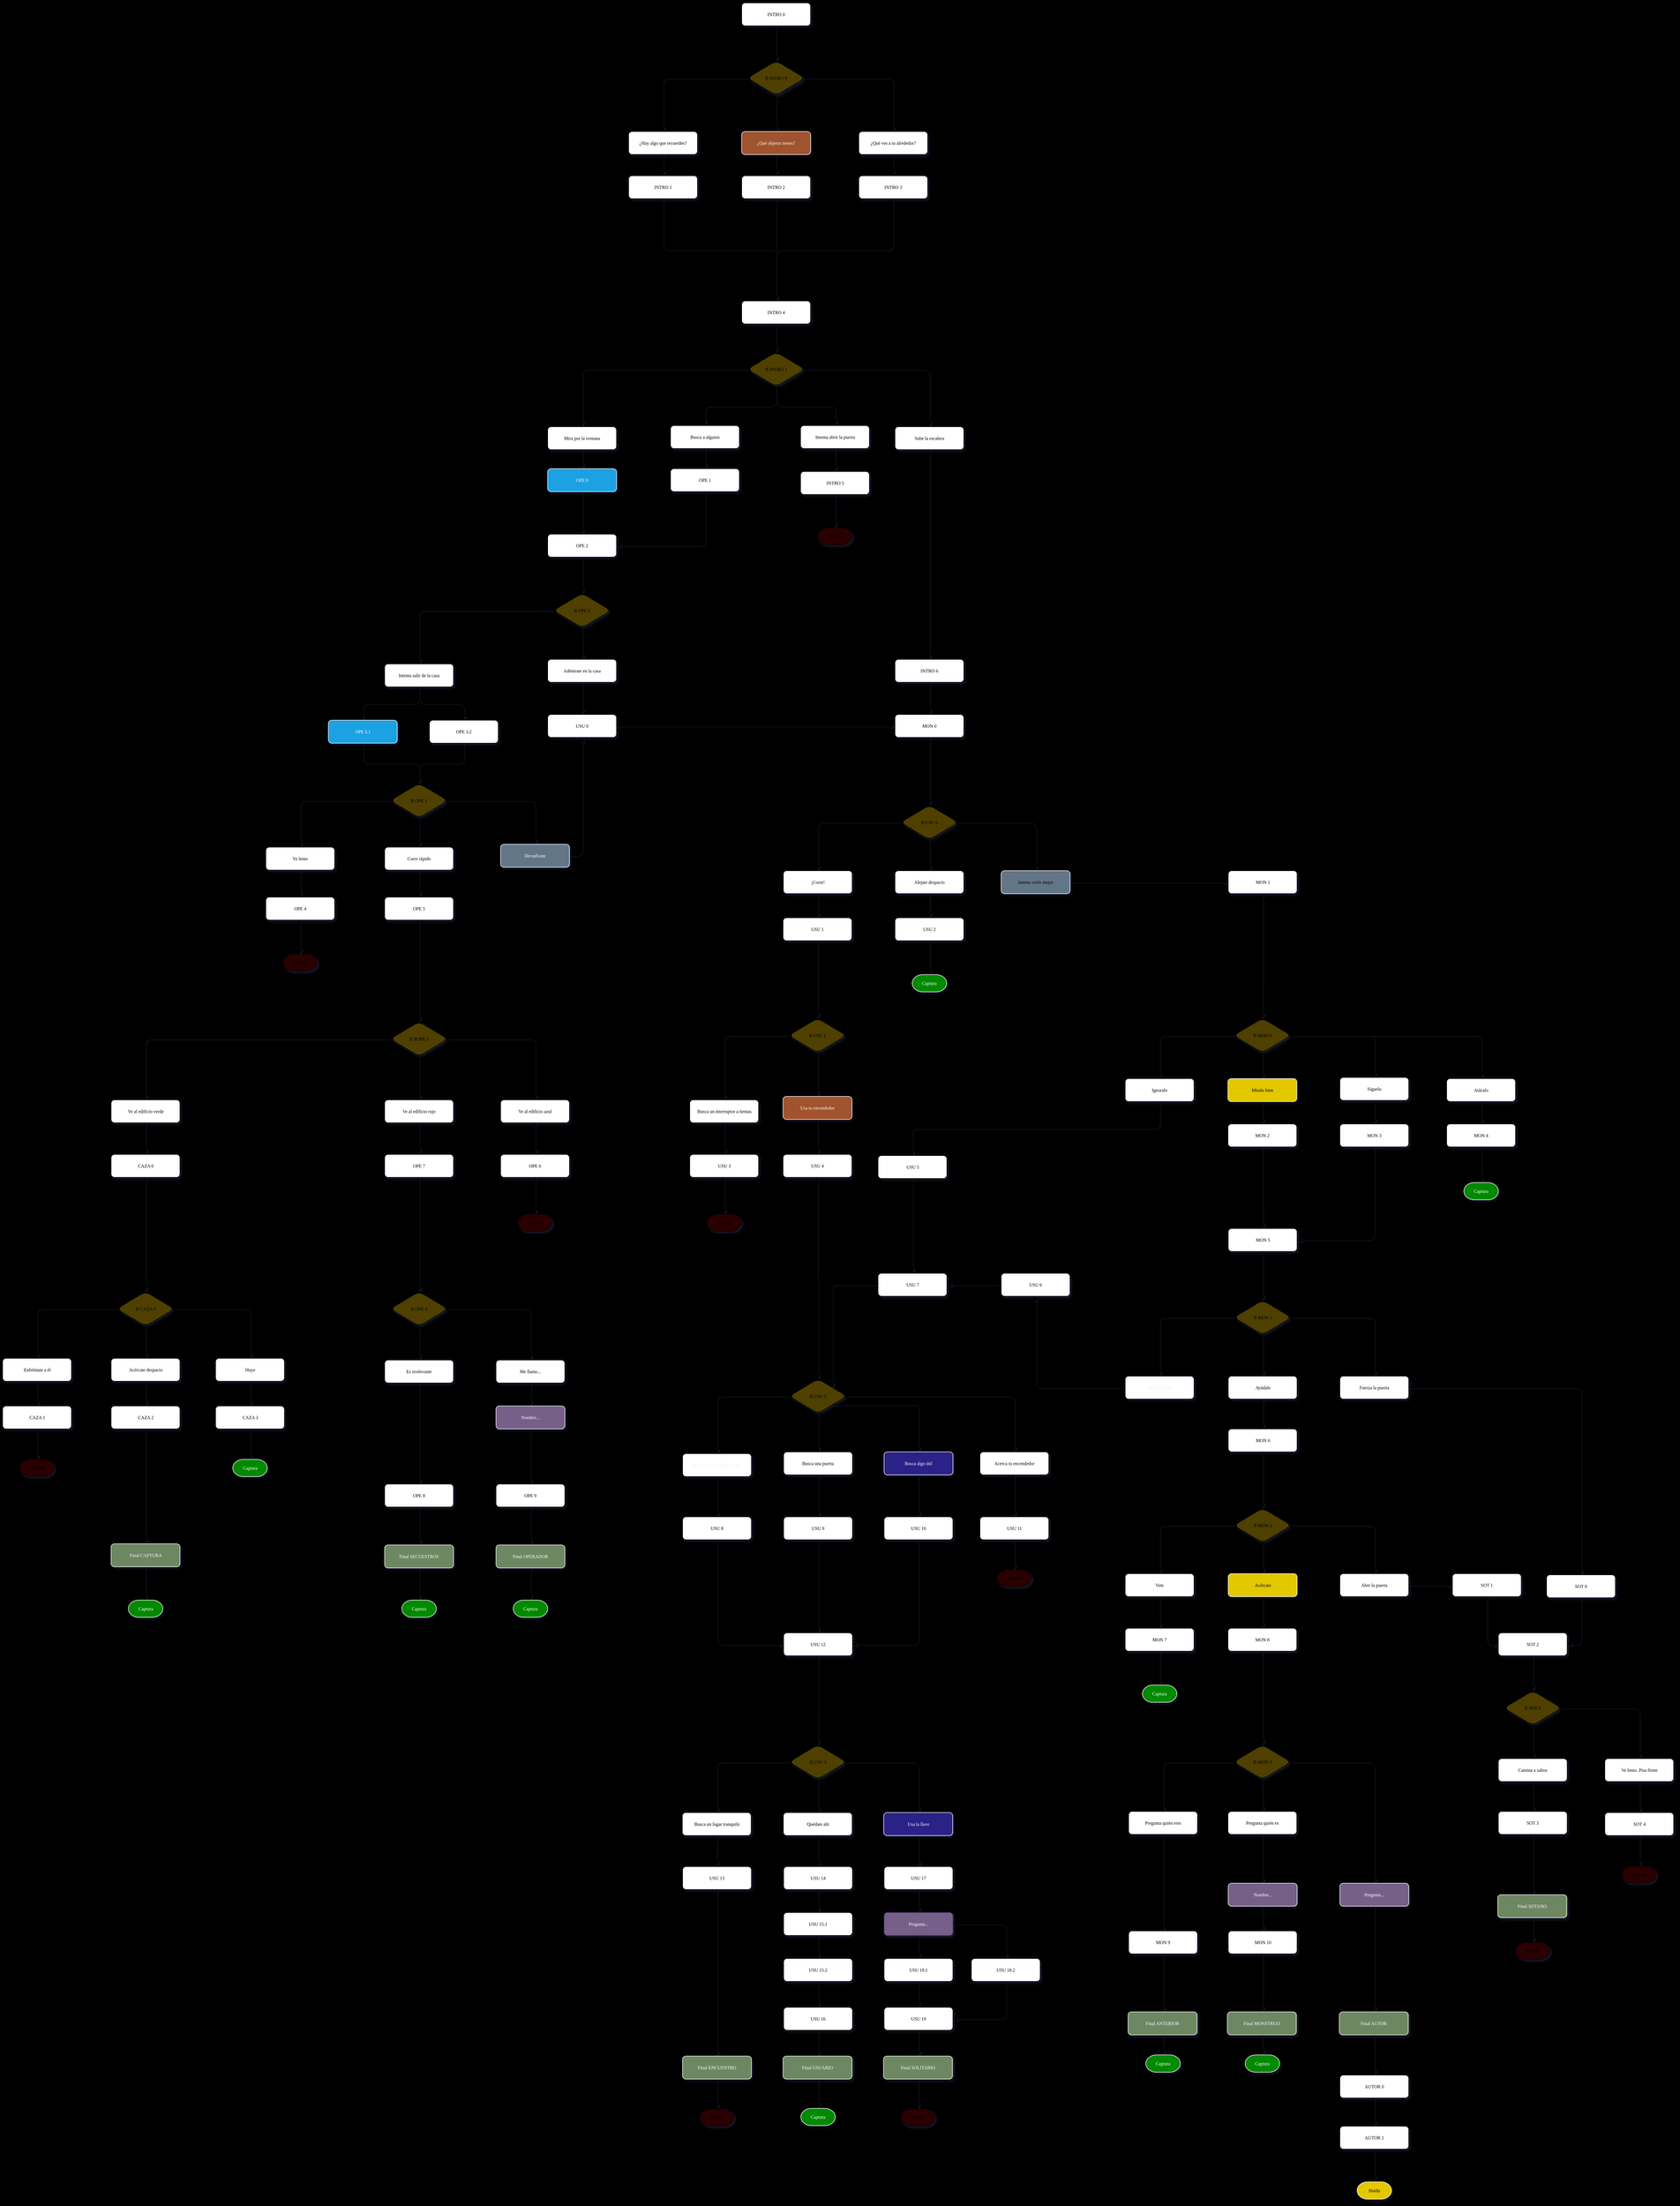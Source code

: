 <mxfile version="19.0.3" type="device"><diagram name="Guión" id="edf60f1a-56cd-e834-aa8a-f176f3a09ee4"><mxGraphModel dx="3193" dy="1520" grid="0" gridSize="10" guides="1" tooltips="1" connect="1" arrows="1" fold="1" page="0" pageScale="1" pageWidth="827" pageHeight="1169" background="#000000" math="0" shadow="1"><root><mxCell id="0"/><mxCell id="1" parent="0"/><mxCell id="uqprIy-3fPHbmCHrBsN2-4" style="edgeStyle=orthogonalEdgeStyle;rounded=1;orthogonalLoop=1;jettySize=auto;html=1;entryX=0.5;entryY=0;entryDx=0;entryDy=0;exitX=0.5;exitY=1;exitDx=0;exitDy=0;" parent="1" source="ldbtIe3ePr57GWi5LKob-25" target="60e70716793133e9-5" edge="1"><mxGeometry relative="1" as="geometry"><mxPoint x="752" y="80" as="sourcePoint"/></mxGeometry></mxCell><mxCell id="wI4Z6YU03VDBLguoiG8N-2" style="edgeStyle=orthogonalEdgeStyle;rounded=1;orthogonalLoop=1;jettySize=auto;html=1;entryX=0.5;entryY=0;entryDx=0;entryDy=0;" parent="1" source="60e70716793133e9-5" target="wI4Z6YU03VDBLguoiG8N-1" edge="1"><mxGeometry relative="1" as="geometry"/></mxCell><mxCell id="uqprIy-3fPHbmCHrBsN2-2" style="edgeStyle=orthogonalEdgeStyle;rounded=1;orthogonalLoop=1;jettySize=auto;html=1;entryX=0.5;entryY=0;entryDx=0;entryDy=0;" parent="1" source="60e70716793133e9-5" target="60e70716793133e9-9" edge="1"><mxGeometry relative="1" as="geometry"/></mxCell><mxCell id="uqprIy-3fPHbmCHrBsN2-3" style="edgeStyle=orthogonalEdgeStyle;rounded=1;orthogonalLoop=1;jettySize=auto;html=1;entryX=0.5;entryY=0;entryDx=0;entryDy=0;" parent="1" source="60e70716793133e9-5" target="60e70716793133e9-11" edge="1"><mxGeometry relative="1" as="geometry"/></mxCell><mxCell id="60e70716793133e9-5" value="1" style="rhombus;whiteSpace=wrap;html=1;rounded=1;shadow=1;labelBackgroundColor=none;strokeWidth=1;fontFamily=Verdana;fontSize=8;align=center;gradientDirection=north;fillColor=#4F3F00;" parent="1" vertex="1"><mxGeometry x="702" y="129" width="100" height="60" as="geometry"/></mxCell><mxCell id="uqprIy-3fPHbmCHrBsN2-31" style="edgeStyle=orthogonalEdgeStyle;rounded=1;orthogonalLoop=1;jettySize=auto;html=1;entryX=0.5;entryY=0;entryDx=0;entryDy=0;" parent="1" source="60e70716793133e9-9" target="uqprIy-3fPHbmCHrBsN2-37" edge="1"><mxGeometry relative="1" as="geometry"><mxPoint x="555.034" y="322.021" as="targetPoint"/></mxGeometry></mxCell><mxCell id="60e70716793133e9-9" value="¿Hay algo que recuerdes?" style="whiteSpace=wrap;html=1;rounded=1;shadow=1;labelBackgroundColor=none;strokeWidth=1;fontFamily=Verdana;fontSize=8;align=center;" parent="1" vertex="1"><mxGeometry x="495" y="252" width="120" height="40" as="geometry"/></mxCell><mxCell id="uqprIy-3fPHbmCHrBsN2-27" style="edgeStyle=orthogonalEdgeStyle;rounded=1;orthogonalLoop=1;jettySize=auto;html=1;entryX=0.5;entryY=0;entryDx=0;entryDy=0;" parent="1" source="60e70716793133e9-11" target="uqprIy-3fPHbmCHrBsN2-42" edge="1"><mxGeometry relative="1" as="geometry"><mxPoint x="751" y="325.0" as="targetPoint"/></mxGeometry></mxCell><mxCell id="60e70716793133e9-11" value="¿Qué objetos tienes?" style="whiteSpace=wrap;html=1;rounded=1;shadow=1;labelBackgroundColor=none;strokeWidth=1;fontFamily=Verdana;fontSize=8;align=center;spacing=6;fillColor=#a0522d;fontColor=#ffffff;strokeColor=#F0F0F0;" parent="1" vertex="1"><mxGeometry x="692" y="252" width="120" height="40" as="geometry"/></mxCell><mxCell id="60e70716793133e9-30" value="Muerte" style="strokeWidth=1;html=1;shape=mxgraph.flowchart.terminator;whiteSpace=wrap;rounded=1;shadow=1;labelBackgroundColor=none;fontFamily=Verdana;fontSize=8;align=center;fillColor=#2A0303;" parent="1" vertex="1"><mxGeometry x="824.5" y="942" width="60" height="30" as="geometry"/></mxCell><mxCell id="uqprIy-3fPHbmCHrBsN2-40" style="edgeStyle=orthogonalEdgeStyle;rounded=1;orthogonalLoop=1;jettySize=auto;html=1;entryX=0.5;entryY=0;entryDx=0;entryDy=0;" parent="1" source="wI4Z6YU03VDBLguoiG8N-1" target="uqprIy-3fPHbmCHrBsN2-39" edge="1"><mxGeometry relative="1" as="geometry"/></mxCell><mxCell id="wI4Z6YU03VDBLguoiG8N-1" value="¿Qué ves a tu alrededor?" style="whiteSpace=wrap;html=1;rounded=1;shadow=1;labelBackgroundColor=none;strokeWidth=1;fontFamily=Verdana;fontSize=8;align=center;spacing=6;" parent="1" vertex="1"><mxGeometry x="896" y="252" width="120" height="40" as="geometry"/></mxCell><mxCell id="uqprIy-3fPHbmCHrBsN2-8" style="edgeStyle=orthogonalEdgeStyle;rounded=1;orthogonalLoop=1;jettySize=auto;html=1;entryX=0.5;entryY=0;entryDx=0;entryDy=0;" parent="1" source="uqprIy-3fPHbmCHrBsN2-5" target="uqprIy-3fPHbmCHrBsN2-7" edge="1"><mxGeometry relative="1" as="geometry"/></mxCell><mxCell id="uqprIy-3fPHbmCHrBsN2-10" style="edgeStyle=orthogonalEdgeStyle;rounded=1;orthogonalLoop=1;jettySize=auto;html=1;entryX=0.5;entryY=0;entryDx=0;entryDy=0;" parent="1" source="uqprIy-3fPHbmCHrBsN2-5" target="uqprIy-3fPHbmCHrBsN2-9" edge="1"><mxGeometry relative="1" as="geometry"/></mxCell><mxCell id="uqprIy-3fPHbmCHrBsN2-12" style="edgeStyle=orthogonalEdgeStyle;rounded=1;orthogonalLoop=1;jettySize=auto;html=1;entryX=0.5;entryY=0;entryDx=0;entryDy=0;" parent="1" source="uqprIy-3fPHbmCHrBsN2-5" target="uqprIy-3fPHbmCHrBsN2-11" edge="1"><mxGeometry relative="1" as="geometry"/></mxCell><mxCell id="uqprIy-3fPHbmCHrBsN2-22" style="edgeStyle=orthogonalEdgeStyle;rounded=1;orthogonalLoop=1;jettySize=auto;html=1;exitX=0.5;exitY=1;exitDx=0;exitDy=0;" parent="1" source="uqprIy-3fPHbmCHrBsN2-5" target="uqprIy-3fPHbmCHrBsN2-21" edge="1"><mxGeometry relative="1" as="geometry"/></mxCell><mxCell id="uqprIy-3fPHbmCHrBsN2-5" value="B INTRO 1" style="rhombus;whiteSpace=wrap;html=1;rounded=1;shadow=1;labelBackgroundColor=none;strokeWidth=1;fontFamily=Verdana;fontSize=8;align=center;gradientDirection=north;fillColor=#4F3F00;" parent="1" vertex="1"><mxGeometry x="702" y="636" width="100" height="60" as="geometry"/></mxCell><mxCell id="ldbtIe3ePr57GWi5LKob-27" style="edgeStyle=orthogonalEdgeStyle;rounded=1;orthogonalLoop=1;jettySize=auto;html=1;" parent="1" source="uqprIy-3fPHbmCHrBsN2-7" target="ldbtIe3ePr57GWi5LKob-26" edge="1"><mxGeometry relative="1" as="geometry"/></mxCell><mxCell id="uqprIy-3fPHbmCHrBsN2-7" value="Intenta abrir la puerta" style="whiteSpace=wrap;html=1;rounded=1;shadow=1;labelBackgroundColor=none;strokeWidth=1;fontFamily=Verdana;fontSize=8;align=center;spacing=6;" parent="1" vertex="1"><mxGeometry x="794.5" y="764" width="120" height="40" as="geometry"/></mxCell><mxCell id="ldbtIe3ePr57GWi5LKob-4" style="edgeStyle=orthogonalEdgeStyle;rounded=1;orthogonalLoop=1;jettySize=auto;html=1;" parent="1" source="uqprIy-3fPHbmCHrBsN2-9" target="ldbtIe3ePr57GWi5LKob-2" edge="1"><mxGeometry relative="1" as="geometry"/></mxCell><mxCell id="uqprIy-3fPHbmCHrBsN2-9" value="Mira por la ventana" style="whiteSpace=wrap;html=1;rounded=1;shadow=1;labelBackgroundColor=none;strokeWidth=1;fontFamily=Verdana;fontSize=8;align=center;spacing=6;" parent="1" vertex="1"><mxGeometry x="354" y="766" width="120" height="40" as="geometry"/></mxCell><mxCell id="bXdIr6pcIIm7j5BVq9ug-5" style="edgeStyle=orthogonalEdgeStyle;rounded=1;orthogonalLoop=1;jettySize=auto;html=1;entryX=0.5;entryY=0;entryDx=0;entryDy=0;" parent="1" source="uqprIy-3fPHbmCHrBsN2-11" target="V76eQI3fGGlbh4bUr6bM-1" edge="1"><mxGeometry relative="1" as="geometry"><mxPoint x="1095" y="978" as="targetPoint"/></mxGeometry></mxCell><mxCell id="uqprIy-3fPHbmCHrBsN2-11" value="Sube la escalera" style="whiteSpace=wrap;html=1;rounded=1;shadow=1;labelBackgroundColor=none;strokeWidth=1;fontFamily=Verdana;fontSize=8;align=center;spacing=6;" parent="1" vertex="1"><mxGeometry x="959" y="766" width="120" height="40" as="geometry"/></mxCell><mxCell id="uqprIy-3fPHbmCHrBsN2-18" style="edgeStyle=orthogonalEdgeStyle;rounded=1;orthogonalLoop=1;jettySize=auto;html=1;entryX=0.5;entryY=0;entryDx=0;entryDy=0;" parent="1" source="uqprIy-3fPHbmCHrBsN2-13" target="uqprIy-3fPHbmCHrBsN2-17" edge="1"><mxGeometry relative="1" as="geometry"/></mxCell><mxCell id="uqprIy-3fPHbmCHrBsN2-20" style="edgeStyle=orthogonalEdgeStyle;rounded=1;orthogonalLoop=1;jettySize=auto;html=1;" parent="1" source="uqprIy-3fPHbmCHrBsN2-13" target="ldbtIe3ePr57GWi5LKob-63" edge="1"><mxGeometry relative="1" as="geometry"><mxPoint x="1213.5" y="1543.5" as="targetPoint"/></mxGeometry></mxCell><mxCell id="KzRNm1VHRkXIbj-EOXEV-66" style="edgeStyle=orthogonalEdgeStyle;rounded=1;orthogonalLoop=1;jettySize=auto;html=1;" parent="1" source="uqprIy-3fPHbmCHrBsN2-13" target="uqprIy-3fPHbmCHrBsN2-16" edge="1"><mxGeometry relative="1" as="geometry"/></mxCell><mxCell id="uqprIy-3fPHbmCHrBsN2-13" value="B USU 0" style="rhombus;whiteSpace=wrap;html=1;rounded=1;shadow=1;labelBackgroundColor=none;strokeWidth=1;fontFamily=Verdana;fontSize=8;align=center;gradientDirection=north;fillColor=#4F3F00;" parent="1" vertex="1"><mxGeometry x="969" y="1425" width="100" height="60" as="geometry"/></mxCell><mxCell id="RD_AgM2ZFSz2vdP_wPXj-14" style="edgeStyle=orthogonalEdgeStyle;rounded=1;orthogonalLoop=1;jettySize=auto;html=1;entryX=0.5;entryY=0;entryDx=0;entryDy=0;exitX=0.5;exitY=1;exitDx=0;exitDy=0;" parent="1" source="uqprIy-3fPHbmCHrBsN2-16" target="ldbtIe3ePr57GWi5LKob-32" edge="1"><mxGeometry relative="1" as="geometry"/></mxCell><mxCell id="uqprIy-3fPHbmCHrBsN2-16" value="Alejate despacio" style="whiteSpace=wrap;html=1;rounded=1;shadow=1;labelBackgroundColor=none;strokeWidth=1;fontFamily=Verdana;fontSize=8;align=center;spacing=6;" parent="1" vertex="1"><mxGeometry x="959" y="1539" width="120" height="40" as="geometry"/></mxCell><mxCell id="ldbtIe3ePr57GWi5LKob-30" style="edgeStyle=orthogonalEdgeStyle;rounded=1;orthogonalLoop=1;jettySize=auto;html=1;" parent="1" source="uqprIy-3fPHbmCHrBsN2-17" target="ldbtIe3ePr57GWi5LKob-29" edge="1"><mxGeometry relative="1" as="geometry"/></mxCell><mxCell id="uqprIy-3fPHbmCHrBsN2-17" value="¡Corre!" style="whiteSpace=wrap;html=1;rounded=1;shadow=1;labelBackgroundColor=none;strokeWidth=1;fontFamily=Verdana;fontSize=8;align=center;spacing=6;" parent="1" vertex="1"><mxGeometry x="764.5" y="1539" width="120" height="40" as="geometry"/></mxCell><mxCell id="KzRNm1VHRkXIbj-EOXEV-55" style="edgeStyle=orthogonalEdgeStyle;rounded=1;orthogonalLoop=1;jettySize=auto;html=1;entryX=1;entryY=0.5;entryDx=0;entryDy=0;exitX=0.5;exitY=1;exitDx=0;exitDy=0;" parent="1" source="ldbtIe3ePr57GWi5LKob-1" target="oMqR89CrZ4jayvg0T-Ow-2" edge="1"><mxGeometry relative="1" as="geometry"><mxPoint x="640" y="891" as="sourcePoint"/></mxGeometry></mxCell><mxCell id="ldbtIe3ePr57GWi5LKob-5" style="edgeStyle=orthogonalEdgeStyle;rounded=1;orthogonalLoop=1;jettySize=auto;html=1;" parent="1" source="uqprIy-3fPHbmCHrBsN2-21" target="ldbtIe3ePr57GWi5LKob-1" edge="1"><mxGeometry relative="1" as="geometry"/></mxCell><mxCell id="uqprIy-3fPHbmCHrBsN2-21" value="Busca a alguien" style="whiteSpace=wrap;html=1;rounded=1;shadow=1;labelBackgroundColor=none;strokeWidth=1;fontFamily=Verdana;fontSize=8;align=center;spacing=6;" parent="1" vertex="1"><mxGeometry x="568" y="764" width="120" height="40" as="geometry"/></mxCell><mxCell id="uqprIy-3fPHbmCHrBsN2-23" value="B INTRO 0" style="rhombus;whiteSpace=wrap;html=1;rounded=1;shadow=1;labelBackgroundColor=none;strokeWidth=1;fontFamily=Verdana;fontSize=8;align=center;gradientDirection=north;fillColor=#4F3F00;" parent="1" vertex="1"><mxGeometry x="702" y="129" width="100" height="60" as="geometry"/></mxCell><mxCell id="uqprIy-3fPHbmCHrBsN2-28" style="edgeStyle=orthogonalEdgeStyle;rounded=1;orthogonalLoop=1;jettySize=auto;html=1;exitX=0.5;exitY=1;exitDx=0;exitDy=0;" parent="1" source="uqprIy-3fPHbmCHrBsN2-42" target="erNQYKor5SNn1zJZx747-65" edge="1"><mxGeometry relative="1" as="geometry"><mxPoint x="752" y="572" as="sourcePoint"/></mxGeometry></mxCell><mxCell id="uqprIy-3fPHbmCHrBsN2-38" style="edgeStyle=orthogonalEdgeStyle;rounded=1;orthogonalLoop=1;jettySize=auto;html=1;exitX=0.5;exitY=1;exitDx=0;exitDy=0;" parent="1" source="uqprIy-3fPHbmCHrBsN2-37" target="erNQYKor5SNn1zJZx747-65" edge="1"><mxGeometry relative="1" as="geometry"/></mxCell><mxCell id="uqprIy-3fPHbmCHrBsN2-37" value="INTRO 1" style="whiteSpace=wrap;html=1;rounded=1;shadow=1;labelBackgroundColor=none;strokeWidth=1;fontFamily=Verdana;fontSize=8;align=center;" parent="1" vertex="1"><mxGeometry x="495" y="329" width="120" height="40" as="geometry"/></mxCell><mxCell id="uqprIy-3fPHbmCHrBsN2-41" style="edgeStyle=orthogonalEdgeStyle;rounded=1;orthogonalLoop=1;jettySize=auto;html=1;exitX=0.5;exitY=1;exitDx=0;exitDy=0;" parent="1" source="uqprIy-3fPHbmCHrBsN2-39" target="erNQYKor5SNn1zJZx747-65" edge="1"><mxGeometry relative="1" as="geometry"/></mxCell><mxCell id="uqprIy-3fPHbmCHrBsN2-39" value="INTRO 3" style="whiteSpace=wrap;html=1;rounded=1;shadow=1;labelBackgroundColor=none;strokeWidth=1;fontFamily=Verdana;fontSize=8;align=center;spacing=6;" parent="1" vertex="1"><mxGeometry x="896" y="329" width="120" height="40" as="geometry"/></mxCell><mxCell id="uqprIy-3fPHbmCHrBsN2-42" value="INTRO 2" style="whiteSpace=wrap;html=1;rounded=1;shadow=1;labelBackgroundColor=none;strokeWidth=1;fontFamily=Verdana;fontSize=8;align=center;spacing=6;" parent="1" vertex="1"><mxGeometry x="692" y="329" width="120" height="40" as="geometry"/></mxCell><mxCell id="KzRNm1VHRkXIbj-EOXEV-10" style="edgeStyle=orthogonalEdgeStyle;rounded=1;orthogonalLoop=1;jettySize=auto;html=1;entryX=0.5;entryY=0;entryDx=0;entryDy=0;" parent="1" source="uqprIy-3fPHbmCHrBsN2-43" target="KzRNm1VHRkXIbj-EOXEV-9" edge="1"><mxGeometry relative="1" as="geometry"/></mxCell><mxCell id="KzRNm1VHRkXIbj-EOXEV-13" style="edgeStyle=orthogonalEdgeStyle;rounded=1;orthogonalLoop=1;jettySize=auto;html=1;entryX=0.5;entryY=0;entryDx=0;entryDy=0;" parent="1" source="uqprIy-3fPHbmCHrBsN2-43" target="KzRNm1VHRkXIbj-EOXEV-12" edge="1"><mxGeometry relative="1" as="geometry"/></mxCell><mxCell id="uqprIy-3fPHbmCHrBsN2-43" value="B OPE 0" style="rhombus;whiteSpace=wrap;html=1;rounded=1;shadow=1;labelBackgroundColor=none;strokeWidth=1;fontFamily=Verdana;fontSize=8;align=center;gradientDirection=north;fillColor=#4F3F00;" parent="1" vertex="1"><mxGeometry x="364" y="1056" width="100" height="60" as="geometry"/></mxCell><mxCell id="KzRNm1VHRkXIbj-EOXEV-2" style="edgeStyle=orthogonalEdgeStyle;rounded=1;orthogonalLoop=1;jettySize=auto;html=1;entryX=0.5;entryY=0;entryDx=0;entryDy=0;" parent="1" source="uqprIy-3fPHbmCHrBsN2-49" target="KzRNm1VHRkXIbj-EOXEV-1" edge="1"><mxGeometry relative="1" as="geometry"/></mxCell><mxCell id="KzRNm1VHRkXIbj-EOXEV-4" style="edgeStyle=orthogonalEdgeStyle;rounded=1;orthogonalLoop=1;jettySize=auto;html=1;entryX=0.5;entryY=0;entryDx=0;entryDy=0;" parent="1" source="uqprIy-3fPHbmCHrBsN2-49" target="KzRNm1VHRkXIbj-EOXEV-3" edge="1"><mxGeometry relative="1" as="geometry"/></mxCell><mxCell id="RD_AgM2ZFSz2vdP_wPXj-13" style="edgeStyle=orthogonalEdgeStyle;rounded=1;orthogonalLoop=1;jettySize=auto;html=1;" parent="1" source="uqprIy-3fPHbmCHrBsN2-49" target="RD_AgM2ZFSz2vdP_wPXj-12" edge="1"><mxGeometry relative="1" as="geometry"/></mxCell><mxCell id="z3bMcTmMKauird0PgGkB-2" style="edgeStyle=orthogonalEdgeStyle;rounded=1;orthogonalLoop=1;jettySize=auto;html=1;" parent="1" source="uqprIy-3fPHbmCHrBsN2-49" target="z3bMcTmMKauird0PgGkB-1" edge="1"><mxGeometry relative="1" as="geometry"/></mxCell><mxCell id="uqprIy-3fPHbmCHrBsN2-49" value="B MON 0" style="rhombus;whiteSpace=wrap;html=1;rounded=1;shadow=1;labelBackgroundColor=none;strokeWidth=1;fontFamily=Verdana;fontSize=8;align=center;gradientDirection=north;fillColor=#4F3F00;" parent="1" vertex="1"><mxGeometry x="1549" y="1796" width="100" height="60" as="geometry"/></mxCell><mxCell id="KzRNm1VHRkXIbj-EOXEV-83" style="edgeStyle=orthogonalEdgeStyle;rounded=1;orthogonalLoop=1;jettySize=auto;html=1;entryX=0.5;entryY=0;entryDx=0;entryDy=0;" parent="1" source="KzRNm1VHRkXIbj-EOXEV-1" target="ldbtIe3ePr57GWi5LKob-76" edge="1"><mxGeometry relative="1" as="geometry"><mxPoint x="1591.5" y="2058" as="targetPoint"/></mxGeometry></mxCell><mxCell id="KzRNm1VHRkXIbj-EOXEV-1" value="Míralo bien" style="whiteSpace=wrap;html=1;rounded=1;shadow=1;labelBackgroundColor=none;strokeWidth=1;fontFamily=Verdana;fontSize=8;align=center;spacing=6;fillColor=#e3c800;fontColor=#000000;strokeColor=#F0F0F0;" parent="1" vertex="1"><mxGeometry x="1539" y="1901" width="120" height="40" as="geometry"/></mxCell><mxCell id="ldbtIe3ePr57GWi5LKob-78" style="edgeStyle=orthogonalEdgeStyle;rounded=1;orthogonalLoop=1;jettySize=auto;html=1;" parent="1" source="KzRNm1VHRkXIbj-EOXEV-3" target="ldbtIe3ePr57GWi5LKob-77" edge="1"><mxGeometry relative="1" as="geometry"/></mxCell><mxCell id="KzRNm1VHRkXIbj-EOXEV-3" value="Atácalo" style="whiteSpace=wrap;html=1;rounded=1;shadow=1;labelBackgroundColor=none;strokeWidth=1;fontFamily=Verdana;fontSize=8;align=center;spacing=6;" parent="1" vertex="1"><mxGeometry x="1920" y="1901" width="120" height="40" as="geometry"/></mxCell><mxCell id="KzRNm1VHRkXIbj-EOXEV-57" style="edgeStyle=orthogonalEdgeStyle;rounded=1;orthogonalLoop=1;jettySize=auto;html=1;entryX=0.5;entryY=0;entryDx=0;entryDy=0;" parent="1" source="KzRNm1VHRkXIbj-EOXEV-7" target="KzRNm1VHRkXIbj-EOXEV-56" edge="1"><mxGeometry relative="1" as="geometry"/></mxCell><mxCell id="KzRNm1VHRkXIbj-EOXEV-59" style="edgeStyle=orthogonalEdgeStyle;rounded=1;orthogonalLoop=1;jettySize=auto;html=1;entryX=0.5;entryY=0;entryDx=0;entryDy=0;" parent="1" source="KzRNm1VHRkXIbj-EOXEV-7" target="KzRNm1VHRkXIbj-EOXEV-58" edge="1"><mxGeometry relative="1" as="geometry"/></mxCell><mxCell id="KzRNm1VHRkXIbj-EOXEV-7" value="B USU 1" style="rhombus;whiteSpace=wrap;html=1;rounded=1;shadow=1;labelBackgroundColor=none;strokeWidth=1;fontFamily=Verdana;fontSize=8;align=center;gradientDirection=north;fillColor=#4F3F00;" parent="1" vertex="1"><mxGeometry x="774" y="1796" width="100" height="60" as="geometry"/></mxCell><mxCell id="RD_AgM2ZFSz2vdP_wPXj-8" style="edgeStyle=orthogonalEdgeStyle;rounded=1;orthogonalLoop=1;jettySize=auto;html=1;exitX=0.5;exitY=1;exitDx=0;exitDy=0;" parent="1" source="KzRNm1VHRkXIbj-EOXEV-9" target="ldbtIe3ePr57GWi5LKob-6" edge="1"><mxGeometry relative="1" as="geometry"/></mxCell><mxCell id="KzRNm1VHRkXIbj-EOXEV-9" value="Adéntrate en la casa" style="whiteSpace=wrap;html=1;rounded=1;shadow=1;labelBackgroundColor=none;strokeWidth=1;fontFamily=Verdana;fontSize=8;align=center;spacing=6;" parent="1" vertex="1"><mxGeometry x="354" y="1171" width="120" height="40" as="geometry"/></mxCell><mxCell id="B7zQW0rhJ7cU96Prf1Rv-2" style="edgeStyle=orthogonalEdgeStyle;rounded=1;orthogonalLoop=1;jettySize=auto;html=1;" parent="1" source="KzRNm1VHRkXIbj-EOXEV-12" target="B7zQW0rhJ7cU96Prf1Rv-1" edge="1"><mxGeometry relative="1" as="geometry"/></mxCell><mxCell id="KzRNm1VHRkXIbj-EOXEV-12" value="Intenta salir de la casa" style="whiteSpace=wrap;html=1;rounded=1;shadow=1;labelBackgroundColor=none;strokeWidth=1;fontFamily=Verdana;fontSize=8;align=center;spacing=6;" parent="1" vertex="1"><mxGeometry x="70" y="1179" width="120" height="40" as="geometry"/></mxCell><mxCell id="KzRNm1VHRkXIbj-EOXEV-21" style="edgeStyle=orthogonalEdgeStyle;rounded=1;orthogonalLoop=1;jettySize=auto;html=1;entryX=0.5;entryY=0;entryDx=0;entryDy=0;" parent="1" source="KzRNm1VHRkXIbj-EOXEV-16" target="KzRNm1VHRkXIbj-EOXEV-18" edge="1"><mxGeometry relative="1" as="geometry"/></mxCell><mxCell id="KzRNm1VHRkXIbj-EOXEV-22" style="edgeStyle=orthogonalEdgeStyle;rounded=1;orthogonalLoop=1;jettySize=auto;html=1;entryX=0.5;entryY=0;entryDx=0;entryDy=0;" parent="1" source="KzRNm1VHRkXIbj-EOXEV-16" target="KzRNm1VHRkXIbj-EOXEV-20" edge="1"><mxGeometry relative="1" as="geometry"/></mxCell><mxCell id="KzRNm1VHRkXIbj-EOXEV-25" style="edgeStyle=orthogonalEdgeStyle;rounded=1;orthogonalLoop=1;jettySize=auto;html=1;" parent="1" source="KzRNm1VHRkXIbj-EOXEV-16" target="KzRNm1VHRkXIbj-EOXEV-19" edge="1"><mxGeometry relative="1" as="geometry"/></mxCell><mxCell id="KzRNm1VHRkXIbj-EOXEV-16" value="B OPE 1" style="rhombus;whiteSpace=wrap;html=1;rounded=1;shadow=1;labelBackgroundColor=none;strokeWidth=1;fontFamily=Verdana;fontSize=8;align=center;gradientDirection=north;fillColor=#4F3F00;" parent="1" vertex="1"><mxGeometry x="80" y="1387" width="100" height="60" as="geometry"/></mxCell><mxCell id="ldbtIe3ePr57GWi5LKob-10" style="edgeStyle=orthogonalEdgeStyle;rounded=1;orthogonalLoop=1;jettySize=auto;html=1;" parent="1" source="KzRNm1VHRkXIbj-EOXEV-18" target="ldbtIe3ePr57GWi5LKob-9" edge="1"><mxGeometry relative="1" as="geometry"/></mxCell><mxCell id="KzRNm1VHRkXIbj-EOXEV-18" value="Ve lento" style="whiteSpace=wrap;html=1;rounded=1;shadow=1;labelBackgroundColor=none;strokeWidth=1;fontFamily=Verdana;fontSize=8;align=center;spacing=6;" parent="1" vertex="1"><mxGeometry x="-137" y="1498" width="120" height="40" as="geometry"/></mxCell><mxCell id="ldbtIe3ePr57GWi5LKob-7" style="edgeStyle=orthogonalEdgeStyle;rounded=1;orthogonalLoop=1;jettySize=auto;html=1;exitX=1;exitY=0.5;exitDx=0;exitDy=0;" parent="1" source="KzRNm1VHRkXIbj-EOXEV-19" target="ldbtIe3ePr57GWi5LKob-6" edge="1"><mxGeometry relative="1" as="geometry"/></mxCell><mxCell id="KzRNm1VHRkXIbj-EOXEV-19" value="Devuélvete" style="whiteSpace=wrap;html=1;rounded=1;shadow=1;labelBackgroundColor=none;strokeWidth=1;fontFamily=Verdana;fontSize=8;align=center;spacing=6;fillColor=#647687;fontColor=#ffffff;strokeColor=#F0F0F0;" parent="1" vertex="1"><mxGeometry x="272" y="1493" width="120" height="40" as="geometry"/></mxCell><mxCell id="ldbtIe3ePr57GWi5LKob-13" style="edgeStyle=orthogonalEdgeStyle;rounded=1;orthogonalLoop=1;jettySize=auto;html=1;" parent="1" source="KzRNm1VHRkXIbj-EOXEV-20" target="ldbtIe3ePr57GWi5LKob-12" edge="1"><mxGeometry relative="1" as="geometry"/></mxCell><mxCell id="KzRNm1VHRkXIbj-EOXEV-20" value="Corre rápido" style="whiteSpace=wrap;html=1;rounded=1;shadow=1;labelBackgroundColor=none;strokeWidth=1;fontFamily=Verdana;fontSize=8;align=center;spacing=6;" parent="1" vertex="1"><mxGeometry x="70" y="1498" width="120" height="40" as="geometry"/></mxCell><mxCell id="KzRNm1VHRkXIbj-EOXEV-23" value="Muerte" style="strokeWidth=1;html=1;shape=mxgraph.flowchart.terminator;whiteSpace=wrap;rounded=1;shadow=1;labelBackgroundColor=none;fontFamily=Verdana;fontSize=8;align=center;fillColor=#2A0303;" parent="1" vertex="1"><mxGeometry x="-107" y="1684" width="60" height="30" as="geometry"/></mxCell><mxCell id="KzRNm1VHRkXIbj-EOXEV-31" style="edgeStyle=orthogonalEdgeStyle;rounded=1;orthogonalLoop=1;jettySize=auto;html=1;" parent="1" source="KzRNm1VHRkXIbj-EOXEV-28" target="KzRNm1VHRkXIbj-EOXEV-30" edge="1"><mxGeometry relative="1" as="geometry"/></mxCell><mxCell id="KzRNm1VHRkXIbj-EOXEV-38" style="edgeStyle=orthogonalEdgeStyle;rounded=1;orthogonalLoop=1;jettySize=auto;html=1;entryX=0.5;entryY=0;entryDx=0;entryDy=0;" parent="1" source="KzRNm1VHRkXIbj-EOXEV-28" target="KzRNm1VHRkXIbj-EOXEV-37" edge="1"><mxGeometry relative="1" as="geometry"/></mxCell><mxCell id="RD_AgM2ZFSz2vdP_wPXj-6" style="edgeStyle=orthogonalEdgeStyle;rounded=1;orthogonalLoop=1;jettySize=auto;html=1;" parent="1" source="KzRNm1VHRkXIbj-EOXEV-28" target="RD_AgM2ZFSz2vdP_wPXj-5" edge="1"><mxGeometry relative="1" as="geometry"/></mxCell><mxCell id="KzRNm1VHRkXIbj-EOXEV-28" value="B BOPE 2" style="rhombus;whiteSpace=wrap;html=1;rounded=1;shadow=1;labelBackgroundColor=none;strokeWidth=1;fontFamily=Verdana;fontSize=8;align=center;gradientDirection=north;fillColor=#4F3F00;" parent="1" vertex="1"><mxGeometry x="80" y="1802" width="100" height="60" as="geometry"/></mxCell><mxCell id="ldbtIe3ePr57GWi5LKob-17" style="edgeStyle=orthogonalEdgeStyle;rounded=1;orthogonalLoop=1;jettySize=auto;html=1;" parent="1" source="KzRNm1VHRkXIbj-EOXEV-30" target="ldbtIe3ePr57GWi5LKob-16" edge="1"><mxGeometry relative="1" as="geometry"/></mxCell><mxCell id="KzRNm1VHRkXIbj-EOXEV-30" value="Ve al edificio rojo" style="whiteSpace=wrap;html=1;rounded=1;shadow=1;labelBackgroundColor=none;strokeWidth=1;fontFamily=Verdana;fontSize=8;align=center;spacing=6;" parent="1" vertex="1"><mxGeometry x="70" y="1938" width="120" height="40" as="geometry"/></mxCell><mxCell id="KzRNm1VHRkXIbj-EOXEV-36" value="Muerte" style="strokeWidth=1;html=1;shape=mxgraph.flowchart.terminator;whiteSpace=wrap;rounded=1;shadow=1;labelBackgroundColor=none;fontFamily=Verdana;fontSize=8;align=center;fillColor=#2A0303;" parent="1" vertex="1"><mxGeometry x="302" y="2137" width="60" height="30" as="geometry"/></mxCell><mxCell id="ldbtIe3ePr57GWi5LKob-19" style="edgeStyle=orthogonalEdgeStyle;rounded=1;orthogonalLoop=1;jettySize=auto;html=1;" parent="1" source="KzRNm1VHRkXIbj-EOXEV-37" target="ldbtIe3ePr57GWi5LKob-15" edge="1"><mxGeometry relative="1" as="geometry"/></mxCell><mxCell id="KzRNm1VHRkXIbj-EOXEV-37" value="Ve al edificio azul" style="whiteSpace=wrap;html=1;rounded=1;shadow=1;labelBackgroundColor=none;strokeWidth=1;fontFamily=Verdana;fontSize=8;align=center;spacing=6;" parent="1" vertex="1"><mxGeometry x="272" y="1938" width="120" height="40" as="geometry"/></mxCell><mxCell id="KzRNm1VHRkXIbj-EOXEV-46" style="edgeStyle=orthogonalEdgeStyle;rounded=1;orthogonalLoop=1;jettySize=auto;html=1;entryX=0.5;entryY=0;entryDx=0;entryDy=0;" parent="1" source="KzRNm1VHRkXIbj-EOXEV-41" target="KzRNm1VHRkXIbj-EOXEV-43" edge="1"><mxGeometry relative="1" as="geometry"/></mxCell><mxCell id="KzRNm1VHRkXIbj-EOXEV-47" style="edgeStyle=orthogonalEdgeStyle;rounded=1;orthogonalLoop=1;jettySize=auto;html=1;" parent="1" source="KzRNm1VHRkXIbj-EOXEV-41" target="KzRNm1VHRkXIbj-EOXEV-44" edge="1"><mxGeometry relative="1" as="geometry"/></mxCell><mxCell id="KzRNm1VHRkXIbj-EOXEV-41" value="B OPE 3" style="rhombus;whiteSpace=wrap;html=1;rounded=1;shadow=1;labelBackgroundColor=none;strokeWidth=1;fontFamily=Verdana;fontSize=8;align=center;gradientDirection=north;fillColor=#4F3F00;" parent="1" vertex="1"><mxGeometry x="80" y="2272" width="100" height="60" as="geometry"/></mxCell><mxCell id="KzRNm1VHRkXIbj-EOXEV-51" style="edgeStyle=orthogonalEdgeStyle;rounded=1;orthogonalLoop=1;jettySize=auto;html=1;" parent="1" source="KzRNm1VHRkXIbj-EOXEV-43" target="ldbtIe3ePr57GWi5LKob-23" edge="1"><mxGeometry relative="1" as="geometry"><mxPoint x="129" y="2597" as="targetPoint"/></mxGeometry></mxCell><mxCell id="KzRNm1VHRkXIbj-EOXEV-43" value="Es irrelevante" style="whiteSpace=wrap;html=1;rounded=1;shadow=1;labelBackgroundColor=none;strokeWidth=1;fontFamily=Verdana;fontSize=8;align=center;spacing=6;" parent="1" vertex="1"><mxGeometry x="70" y="2391" width="120" height="40" as="geometry"/></mxCell><mxCell id="KzRNm1VHRkXIbj-EOXEV-49" style="edgeStyle=orthogonalEdgeStyle;rounded=1;orthogonalLoop=1;jettySize=auto;html=1;entryX=0.5;entryY=0;entryDx=0;entryDy=0;" parent="1" source="KzRNm1VHRkXIbj-EOXEV-44" target="KzRNm1VHRkXIbj-EOXEV-48" edge="1"><mxGeometry relative="1" as="geometry"/></mxCell><mxCell id="KzRNm1VHRkXIbj-EOXEV-44" value="Me llamo..." style="whiteSpace=wrap;html=1;rounded=1;shadow=1;labelBackgroundColor=none;strokeWidth=1;fontFamily=Verdana;fontSize=8;align=center;spacing=6;" parent="1" vertex="1"><mxGeometry x="264" y="2391" width="120" height="40" as="geometry"/></mxCell><mxCell id="bXdIr6pcIIm7j5BVq9ug-39" style="edgeStyle=orthogonalEdgeStyle;rounded=1;orthogonalLoop=1;jettySize=auto;html=1;" parent="1" source="KzRNm1VHRkXIbj-EOXEV-48" target="bXdIr6pcIIm7j5BVq9ug-38" edge="1"><mxGeometry relative="1" as="geometry"/></mxCell><mxCell id="KzRNm1VHRkXIbj-EOXEV-48" value="Nombre..." style="whiteSpace=wrap;html=1;rounded=1;shadow=1;labelBackgroundColor=none;strokeWidth=1;fontFamily=Verdana;fontSize=8;align=center;spacing=6;fillColor=#76608a;fontColor=#ffffff;strokeColor=#F0F0F0;" parent="1" vertex="1"><mxGeometry x="264" y="2471" width="120" height="40" as="geometry"/></mxCell><mxCell id="ldbtIe3ePr57GWi5LKob-39" style="edgeStyle=orthogonalEdgeStyle;rounded=1;orthogonalLoop=1;jettySize=auto;html=1;" parent="1" source="KzRNm1VHRkXIbj-EOXEV-56" target="ldbtIe3ePr57GWi5LKob-36" edge="1"><mxGeometry relative="1" as="geometry"/></mxCell><mxCell id="KzRNm1VHRkXIbj-EOXEV-56" value="Usa tu encendedor" style="whiteSpace=wrap;html=1;rounded=1;shadow=1;labelBackgroundColor=none;strokeWidth=1;fontFamily=Verdana;fontSize=8;align=center;spacing=6;fillColor=#a0522d;fontColor=#ffffff;strokeColor=#F0F0F0;" parent="1" vertex="1"><mxGeometry x="764" y="1932" width="120" height="40" as="geometry"/></mxCell><mxCell id="ldbtIe3ePr57GWi5LKob-37" style="edgeStyle=orthogonalEdgeStyle;rounded=1;orthogonalLoop=1;jettySize=auto;html=1;" parent="1" source="KzRNm1VHRkXIbj-EOXEV-58" target="ldbtIe3ePr57GWi5LKob-35" edge="1"><mxGeometry relative="1" as="geometry"/></mxCell><mxCell id="KzRNm1VHRkXIbj-EOXEV-58" value="Busca un interruptor a tientas" style="whiteSpace=wrap;html=1;rounded=1;shadow=1;labelBackgroundColor=none;strokeWidth=1;fontFamily=Verdana;fontSize=8;align=center;spacing=6;" parent="1" vertex="1"><mxGeometry x="601.5" y="1938" width="120" height="40" as="geometry"/></mxCell><mxCell id="KzRNm1VHRkXIbj-EOXEV-60" value="Muerte" style="strokeWidth=1;html=1;shape=mxgraph.flowchart.terminator;whiteSpace=wrap;rounded=1;shadow=1;labelBackgroundColor=none;fontFamily=Verdana;fontSize=8;align=center;fillColor=#2A0303;" parent="1" vertex="1"><mxGeometry x="631.5" y="2137" width="60" height="30" as="geometry"/></mxCell><mxCell id="ldbtIe3ePr57GWi5LKob-43" style="edgeStyle=orthogonalEdgeStyle;rounded=1;orthogonalLoop=1;jettySize=auto;html=1;entryX=1;entryY=0;entryDx=0;entryDy=0;" parent="1" source="KzRNm1VHRkXIbj-EOXEV-62" target="KzRNm1VHRkXIbj-EOXEV-71" edge="1"><mxGeometry relative="1" as="geometry"/></mxCell><mxCell id="KzRNm1VHRkXIbj-EOXEV-62" value="USU 7" style="whiteSpace=wrap;html=1;rounded=1;shadow=1;labelBackgroundColor=none;strokeWidth=1;fontFamily=Verdana;fontSize=8;align=center;spacing=6;" parent="1" vertex="1"><mxGeometry x="929.5" y="2240" width="120" height="40" as="geometry"/></mxCell><mxCell id="KzRNm1VHRkXIbj-EOXEV-75" style="edgeStyle=orthogonalEdgeStyle;rounded=1;orthogonalLoop=1;jettySize=auto;html=1;" parent="1" source="KzRNm1VHRkXIbj-EOXEV-71" target="KzRNm1VHRkXIbj-EOXEV-74" edge="1"><mxGeometry relative="1" as="geometry"/></mxCell><mxCell id="KzRNm1VHRkXIbj-EOXEV-77" style="edgeStyle=orthogonalEdgeStyle;rounded=1;orthogonalLoop=1;jettySize=auto;html=1;exitX=1;exitY=1;exitDx=0;exitDy=0;" parent="1" source="KzRNm1VHRkXIbj-EOXEV-71" target="KzRNm1VHRkXIbj-EOXEV-76" edge="1"><mxGeometry relative="1" as="geometry"/></mxCell><mxCell id="KzRNm1VHRkXIbj-EOXEV-78" style="edgeStyle=orthogonalEdgeStyle;rounded=1;orthogonalLoop=1;jettySize=auto;html=1;" parent="1" source="KzRNm1VHRkXIbj-EOXEV-71" target="KzRNm1VHRkXIbj-EOXEV-73" edge="1"><mxGeometry relative="1" as="geometry"/></mxCell><mxCell id="bXdIr6pcIIm7j5BVq9ug-92" style="edgeStyle=orthogonalEdgeStyle;rounded=1;orthogonalLoop=1;jettySize=auto;html=1;" parent="1" source="KzRNm1VHRkXIbj-EOXEV-71" target="bXdIr6pcIIm7j5BVq9ug-91" edge="1"><mxGeometry relative="1" as="geometry"/></mxCell><mxCell id="KzRNm1VHRkXIbj-EOXEV-71" value="B USU 2" style="rhombus;whiteSpace=wrap;html=1;rounded=1;shadow=1;labelBackgroundColor=none;strokeWidth=1;fontFamily=Verdana;fontSize=8;align=center;gradientDirection=north;fillColor=#4F3F00;" parent="1" vertex="1"><mxGeometry x="775" y="2424" width="100" height="60" as="geometry"/></mxCell><mxCell id="ldbtIe3ePr57GWi5LKob-50" style="edgeStyle=orthogonalEdgeStyle;rounded=1;orthogonalLoop=1;jettySize=auto;html=1;" parent="1" source="KzRNm1VHRkXIbj-EOXEV-73" target="ldbtIe3ePr57GWi5LKob-47" edge="1"><mxGeometry relative="1" as="geometry"/></mxCell><mxCell id="KzRNm1VHRkXIbj-EOXEV-73" value="&lt;span style=&quot;color: rgb(240 , 240 , 240)&quot;&gt;¿Qué ves en la habitación?&lt;/span&gt;" style="whiteSpace=wrap;html=1;rounded=1;shadow=1;labelBackgroundColor=none;strokeWidth=1;fontFamily=Verdana;fontSize=8;align=center;spacing=6;" parent="1" vertex="1"><mxGeometry x="589" y="2554" width="120" height="40" as="geometry"/></mxCell><mxCell id="ldbtIe3ePr57GWi5LKob-49" style="edgeStyle=orthogonalEdgeStyle;rounded=1;orthogonalLoop=1;jettySize=auto;html=1;" parent="1" source="KzRNm1VHRkXIbj-EOXEV-74" target="ldbtIe3ePr57GWi5LKob-46" edge="1"><mxGeometry relative="1" as="geometry"/></mxCell><mxCell id="KzRNm1VHRkXIbj-EOXEV-74" value="Busca una puerta" style="whiteSpace=wrap;html=1;rounded=1;shadow=1;labelBackgroundColor=none;strokeWidth=1;fontFamily=Verdana;fontSize=8;align=center;spacing=6;" parent="1" vertex="1"><mxGeometry x="765" y="2551" width="120" height="40" as="geometry"/></mxCell><mxCell id="ldbtIe3ePr57GWi5LKob-48" style="edgeStyle=orthogonalEdgeStyle;rounded=1;orthogonalLoop=1;jettySize=auto;html=1;" parent="1" source="KzRNm1VHRkXIbj-EOXEV-76" target="ldbtIe3ePr57GWi5LKob-45" edge="1"><mxGeometry relative="1" as="geometry"/></mxCell><mxCell id="KzRNm1VHRkXIbj-EOXEV-76" value="&lt;span style=&quot;color: rgb(255 , 255 , 255)&quot;&gt;Busca algo útil&lt;/span&gt;" style="whiteSpace=wrap;html=1;rounded=1;shadow=1;labelBackgroundColor=none;strokeWidth=1;fontFamily=Verdana;fontSize=8;align=center;spacing=6;fillColor=#2B2087;fontColor=#ffffff;strokeColor=#F0F0F0;" parent="1" vertex="1"><mxGeometry x="940" y="2551" width="120" height="40" as="geometry"/></mxCell><mxCell id="KzRNm1VHRkXIbj-EOXEV-87" style="edgeStyle=orthogonalEdgeStyle;rounded=1;orthogonalLoop=1;jettySize=auto;html=1;" parent="1" source="KzRNm1VHRkXIbj-EOXEV-82" target="KzRNm1VHRkXIbj-EOXEV-84" edge="1"><mxGeometry relative="1" as="geometry"/></mxCell><mxCell id="bXdIr6pcIIm7j5BVq9ug-57" style="edgeStyle=orthogonalEdgeStyle;rounded=1;orthogonalLoop=1;jettySize=auto;html=1;" parent="1" source="KzRNm1VHRkXIbj-EOXEV-82" target="_sz2q_1dFznbGPaKoURx-14" edge="1"><mxGeometry relative="1" as="geometry"/></mxCell><mxCell id="smO6bI4jZ_qUpubtPsuz-4" style="edgeStyle=orthogonalEdgeStyle;rounded=1;orthogonalLoop=1;jettySize=auto;html=1;" parent="1" source="KzRNm1VHRkXIbj-EOXEV-82" target="smO6bI4jZ_qUpubtPsuz-3" edge="1"><mxGeometry relative="1" as="geometry"/></mxCell><mxCell id="KzRNm1VHRkXIbj-EOXEV-82" value="B MON 1" style="rhombus;whiteSpace=wrap;html=1;rounded=1;shadow=1;labelBackgroundColor=none;strokeWidth=1;fontFamily=Verdana;fontSize=8;align=center;gradientDirection=north;fillColor=#4F3F00;" parent="1" vertex="1"><mxGeometry x="1549.5" y="2287" width="100" height="60" as="geometry"/></mxCell><mxCell id="ldbtIe3ePr57GWi5LKob-82" style="edgeStyle=orthogonalEdgeStyle;rounded=1;orthogonalLoop=1;jettySize=auto;html=1;" parent="1" source="KzRNm1VHRkXIbj-EOXEV-84" target="ldbtIe3ePr57GWi5LKob-81" edge="1"><mxGeometry relative="1" as="geometry"/></mxCell><mxCell id="KzRNm1VHRkXIbj-EOXEV-84" value="Ayúdale" style="whiteSpace=wrap;html=1;rounded=1;shadow=1;labelBackgroundColor=none;strokeWidth=1;fontFamily=Verdana;fontSize=8;align=center;spacing=6;" parent="1" vertex="1"><mxGeometry x="1539.5" y="2419" width="120" height="40" as="geometry"/></mxCell><mxCell id="KzRNm1VHRkXIbj-EOXEV-93" style="edgeStyle=orthogonalEdgeStyle;rounded=1;orthogonalLoop=1;jettySize=auto;html=1;" parent="1" source="KzRNm1VHRkXIbj-EOXEV-88" target="KzRNm1VHRkXIbj-EOXEV-92" edge="1"><mxGeometry relative="1" as="geometry"/></mxCell><mxCell id="KzRNm1VHRkXIbj-EOXEV-88" value="USU 12" style="whiteSpace=wrap;html=1;rounded=1;shadow=1;labelBackgroundColor=none;strokeWidth=1;fontFamily=Verdana;fontSize=8;align=center;spacing=6;" parent="1" vertex="1"><mxGeometry x="765" y="2866" width="120" height="40" as="geometry"/></mxCell><mxCell id="KzRNm1VHRkXIbj-EOXEV-98" style="edgeStyle=orthogonalEdgeStyle;rounded=1;orthogonalLoop=1;jettySize=auto;html=1;" parent="1" source="KzRNm1VHRkXIbj-EOXEV-92" target="KzRNm1VHRkXIbj-EOXEV-97" edge="1"><mxGeometry relative="1" as="geometry"/></mxCell><mxCell id="ldbtIe3ePr57GWi5LKob-57" style="edgeStyle=orthogonalEdgeStyle;rounded=1;orthogonalLoop=1;jettySize=auto;html=1;" parent="1" source="KzRNm1VHRkXIbj-EOXEV-92" target="ldbtIe3ePr57GWi5LKob-56" edge="1"><mxGeometry relative="1" as="geometry"/></mxCell><mxCell id="KzRNm1VHRkXIbj-EOXEV-92" value="B USU 3" style="rhombus;whiteSpace=wrap;html=1;rounded=1;shadow=1;labelBackgroundColor=none;strokeWidth=1;fontFamily=Verdana;fontSize=8;align=center;gradientDirection=north;fillColor=#4F3F00;" parent="1" vertex="1"><mxGeometry x="774.5" y="3061" width="100" height="60" as="geometry"/></mxCell><mxCell id="KzRNm1VHRkXIbj-EOXEV-101" style="edgeStyle=orthogonalEdgeStyle;rounded=1;orthogonalLoop=1;jettySize=auto;html=1;exitX=0.5;exitY=1;exitDx=0;exitDy=0;" parent="1" source="KzRNm1VHRkXIbj-EOXEV-95" target="bXdIr6pcIIm7j5BVq9ug-1" edge="1"><mxGeometry relative="1" as="geometry"><mxPoint x="884.5" y="3506" as="targetPoint"/></mxGeometry></mxCell><mxCell id="KzRNm1VHRkXIbj-EOXEV-95" value="Pregunta..." style="whiteSpace=wrap;html=1;rounded=1;shadow=1;labelBackgroundColor=none;strokeWidth=1;fontFamily=Verdana;fontSize=8;align=center;spacing=6;fillColor=#76608a;fontColor=#ffffff;strokeColor=#432D57;" parent="1" vertex="1"><mxGeometry x="940" y="3353" width="120" height="40" as="geometry"/></mxCell><mxCell id="_sz2q_1dFznbGPaKoURx-10" style="edgeStyle=orthogonalEdgeStyle;rounded=1;orthogonalLoop=1;jettySize=auto;html=1;" parent="1" source="KzRNm1VHRkXIbj-EOXEV-97" target="_sz2q_1dFznbGPaKoURx-41" edge="1"><mxGeometry relative="1" as="geometry"/></mxCell><mxCell id="_sz2q_1dFznbGPaKoURx-12" style="edgeStyle=orthogonalEdgeStyle;rounded=1;orthogonalLoop=1;jettySize=auto;html=1;" parent="1" source="KzRNm1VHRkXIbj-EOXEV-92" target="_sz2q_1dFznbGPaKoURx-11" edge="1"><mxGeometry relative="1" as="geometry"/></mxCell><mxCell id="KzRNm1VHRkXIbj-EOXEV-97" value="Quédate ahi" style="whiteSpace=wrap;html=1;rounded=1;shadow=1;labelBackgroundColor=none;strokeWidth=1;fontFamily=Verdana;fontSize=8;align=center;spacing=6;" parent="1" vertex="1"><mxGeometry x="764.5" y="3179" width="120" height="40" as="geometry"/></mxCell><mxCell id="_sz2q_1dFznbGPaKoURx-19" style="edgeStyle=orthogonalEdgeStyle;rounded=1;orthogonalLoop=1;jettySize=auto;html=1;" parent="1" source="_sz2q_1dFznbGPaKoURx-8" target="_sz2q_1dFznbGPaKoURx-18" edge="1"><mxGeometry relative="1" as="geometry"><mxPoint x="1409.5" y="2763" as="targetPoint"/></mxGeometry></mxCell><mxCell id="_sz2q_1dFznbGPaKoURx-20" style="edgeStyle=orthogonalEdgeStyle;rounded=1;orthogonalLoop=1;jettySize=auto;html=1;" parent="1" source="_sz2q_1dFznbGPaKoURx-8" target="_sz2q_1dFznbGPaKoURx-17" edge="1"><mxGeometry relative="1" as="geometry"/></mxCell><mxCell id="smO6bI4jZ_qUpubtPsuz-6" style="edgeStyle=orthogonalEdgeStyle;rounded=1;orthogonalLoop=1;jettySize=auto;html=1;" parent="1" source="_sz2q_1dFznbGPaKoURx-8" target="smO6bI4jZ_qUpubtPsuz-5" edge="1"><mxGeometry relative="1" as="geometry"/></mxCell><mxCell id="_sz2q_1dFznbGPaKoURx-8" value="B MON 2" style="rhombus;whiteSpace=wrap;html=1;rounded=1;shadow=1;labelBackgroundColor=none;strokeWidth=1;fontFamily=Verdana;fontSize=8;align=center;gradientDirection=north;fillColor=#4F3F00;" parent="1" vertex="1"><mxGeometry x="1549.5" y="2649" width="100" height="60" as="geometry"/></mxCell><mxCell id="_sz2q_1dFznbGPaKoURx-13" style="edgeStyle=orthogonalEdgeStyle;rounded=1;orthogonalLoop=1;jettySize=auto;html=1;" parent="1" source="_sz2q_1dFznbGPaKoURx-11" target="ldbtIe3ePr57GWi5LKob-54" edge="1"><mxGeometry relative="1" as="geometry"/></mxCell><mxCell id="_sz2q_1dFznbGPaKoURx-11" value="Usa la llave" style="whiteSpace=wrap;html=1;rounded=1;shadow=1;labelBackgroundColor=none;strokeWidth=1;fontFamily=Verdana;fontSize=8;align=center;spacing=6;fillColor=#2B2087;fontColor=#ffffff;strokeColor=#F0F0F0;" parent="1" vertex="1"><mxGeometry x="939.5" y="3179" width="120" height="40" as="geometry"/></mxCell><mxCell id="ldbtIe3ePr57GWi5LKob-41" style="edgeStyle=orthogonalEdgeStyle;rounded=1;orthogonalLoop=1;jettySize=auto;html=1;entryX=0.5;entryY=1;entryDx=0;entryDy=0;" parent="1" source="_sz2q_1dFznbGPaKoURx-14" target="_Uk2ADQKiKTDVJzTZTwr-1" edge="1"><mxGeometry relative="1" as="geometry"/></mxCell><mxCell id="_sz2q_1dFznbGPaKoURx-14" value="&lt;span style=&quot;color: rgb(240 , 240 , 240)&quot;&gt;Pídele ayuda&lt;/span&gt;" style="whiteSpace=wrap;html=1;rounded=1;shadow=1;labelBackgroundColor=none;strokeWidth=1;fontFamily=Verdana;fontSize=8;align=center;spacing=6;" parent="1" vertex="1"><mxGeometry x="1360" y="2419" width="120" height="40" as="geometry"/></mxCell><mxCell id="ldbtIe3ePr57GWi5LKob-88" style="edgeStyle=orthogonalEdgeStyle;rounded=1;orthogonalLoop=1;jettySize=auto;html=1;" parent="1" source="_sz2q_1dFznbGPaKoURx-17" target="ldbtIe3ePr57GWi5LKob-84" edge="1"><mxGeometry relative="1" as="geometry"/></mxCell><mxCell id="_sz2q_1dFznbGPaKoURx-17" value="Acércate" style="whiteSpace=wrap;html=1;rounded=1;shadow=1;labelBackgroundColor=none;strokeWidth=1;fontFamily=Verdana;fontSize=8;align=center;spacing=6;fillColor=#e3c800;fontColor=#000000;strokeColor=#F0F0F0;" parent="1" vertex="1"><mxGeometry x="1539.5" y="2763" width="120" height="40" as="geometry"/></mxCell><mxCell id="ldbtIe3ePr57GWi5LKob-86" style="edgeStyle=orthogonalEdgeStyle;rounded=1;orthogonalLoop=1;jettySize=auto;html=1;" parent="1" source="_sz2q_1dFznbGPaKoURx-18" target="ldbtIe3ePr57GWi5LKob-85" edge="1"><mxGeometry relative="1" as="geometry"/></mxCell><mxCell id="_sz2q_1dFznbGPaKoURx-18" value="Vete" style="whiteSpace=wrap;html=1;rounded=1;shadow=1;labelBackgroundColor=none;strokeWidth=1;fontFamily=Verdana;fontSize=8;align=center;spacing=6;" parent="1" vertex="1"><mxGeometry x="1360" y="2763" width="120" height="40" as="geometry"/></mxCell><mxCell id="_sz2q_1dFznbGPaKoURx-29" style="edgeStyle=orthogonalEdgeStyle;rounded=1;orthogonalLoop=1;jettySize=auto;html=1;" parent="1" source="_sz2q_1dFznbGPaKoURx-24" target="_sz2q_1dFznbGPaKoURx-27" edge="1"><mxGeometry relative="1" as="geometry"/></mxCell><mxCell id="_sz2q_1dFznbGPaKoURx-30" style="edgeStyle=orthogonalEdgeStyle;rounded=1;orthogonalLoop=1;jettySize=auto;html=1;" parent="1" source="_sz2q_1dFznbGPaKoURx-24" target="_sz2q_1dFznbGPaKoURx-26" edge="1"><mxGeometry relative="1" as="geometry"/></mxCell><mxCell id="_sz2q_1dFznbGPaKoURx-31" style="edgeStyle=orthogonalEdgeStyle;rounded=1;orthogonalLoop=1;jettySize=auto;html=1;" parent="1" source="_sz2q_1dFznbGPaKoURx-24" target="_sz2q_1dFznbGPaKoURx-32" edge="1"><mxGeometry relative="1" as="geometry"><mxPoint x="1795" y="3177" as="targetPoint"/></mxGeometry></mxCell><mxCell id="_sz2q_1dFznbGPaKoURx-24" value="B MON 3" style="rhombus;whiteSpace=wrap;html=1;rounded=1;shadow=1;labelBackgroundColor=none;strokeWidth=1;fontFamily=Verdana;fontSize=8;align=center;gradientDirection=north;fillColor=#4F3F00;" parent="1" vertex="1"><mxGeometry x="1549" y="3061" width="100" height="60" as="geometry"/></mxCell><mxCell id="ldbtIe3ePr57GWi5LKob-92" style="edgeStyle=orthogonalEdgeStyle;rounded=1;orthogonalLoop=1;jettySize=auto;html=1;" parent="1" source="_sz2q_1dFznbGPaKoURx-26" target="ldbtIe3ePr57GWi5LKob-90" edge="1"><mxGeometry relative="1" as="geometry"/></mxCell><mxCell id="_sz2q_1dFznbGPaKoURx-26" value="Pregunta quién eres" style="whiteSpace=wrap;html=1;rounded=1;shadow=1;labelBackgroundColor=none;strokeWidth=1;fontFamily=Verdana;fontSize=8;align=center;spacing=6;" parent="1" vertex="1"><mxGeometry x="1366" y="3177" width="120" height="40" as="geometry"/></mxCell><mxCell id="_sz2q_1dFznbGPaKoURx-34" style="edgeStyle=orthogonalEdgeStyle;rounded=1;orthogonalLoop=1;jettySize=auto;html=1;" parent="1" source="_sz2q_1dFznbGPaKoURx-27" target="_sz2q_1dFznbGPaKoURx-33" edge="1"><mxGeometry relative="1" as="geometry"/></mxCell><mxCell id="_sz2q_1dFznbGPaKoURx-27" value="Pregunta quién es" style="whiteSpace=wrap;html=1;rounded=1;shadow=1;labelBackgroundColor=none;strokeWidth=1;fontFamily=Verdana;fontSize=8;align=center;spacing=6;" parent="1" vertex="1"><mxGeometry x="1539" y="3177" width="120" height="40" as="geometry"/></mxCell><mxCell id="_sz2q_1dFznbGPaKoURx-40" style="edgeStyle=orthogonalEdgeStyle;rounded=1;orthogonalLoop=1;jettySize=auto;html=1;" parent="1" source="_sz2q_1dFznbGPaKoURx-32" target="_sz2q_1dFznbGPaKoURx-39" edge="1"><mxGeometry relative="1" as="geometry"/></mxCell><mxCell id="_sz2q_1dFznbGPaKoURx-32" value="Pregunta..." style="whiteSpace=wrap;html=1;rounded=1;shadow=1;labelBackgroundColor=none;strokeWidth=1;fontFamily=Verdana;fontSize=8;align=center;spacing=6;fillColor=#76608a;fontColor=#ffffff;strokeColor=#F0F0F0;" parent="1" vertex="1"><mxGeometry x="1734" y="3302" width="120" height="40" as="geometry"/></mxCell><mxCell id="ldbtIe3ePr57GWi5LKob-94" style="edgeStyle=orthogonalEdgeStyle;rounded=1;orthogonalLoop=1;jettySize=auto;html=1;" parent="1" source="_sz2q_1dFznbGPaKoURx-33" target="ldbtIe3ePr57GWi5LKob-91" edge="1"><mxGeometry relative="1" as="geometry"/></mxCell><mxCell id="_sz2q_1dFznbGPaKoURx-33" value="Nombre..." style="whiteSpace=wrap;html=1;rounded=1;shadow=1;labelBackgroundColor=none;strokeWidth=1;fontFamily=Verdana;fontSize=8;align=center;spacing=6;fillColor=#76608a;fontColor=#ffffff;strokeColor=#F0F0F0;" parent="1" vertex="1"><mxGeometry x="1539.5" y="3302" width="120" height="40" as="geometry"/></mxCell><mxCell id="bXdIr6pcIIm7j5BVq9ug-69" style="edgeStyle=orthogonalEdgeStyle;rounded=1;orthogonalLoop=1;jettySize=auto;html=1;" parent="1" source="_sz2q_1dFznbGPaKoURx-35" target="bXdIr6pcIIm7j5BVq9ug-64" edge="1"><mxGeometry relative="1" as="geometry"/></mxCell><mxCell id="_sz2q_1dFznbGPaKoURx-35" value="Final ANTERIOR" style="whiteSpace=wrap;html=1;rounded=1;shadow=1;labelBackgroundColor=none;strokeWidth=1;fontFamily=Verdana;fontSize=8;align=center;spacing=6;fillColor=#6d8764;fontColor=#ffffff;strokeColor=#3A5431;" parent="1" vertex="1"><mxGeometry x="1366" y="3526" width="120" height="40" as="geometry"/></mxCell><mxCell id="bXdIr6pcIIm7j5BVq9ug-68" style="edgeStyle=orthogonalEdgeStyle;rounded=1;orthogonalLoop=1;jettySize=auto;html=1;" parent="1" source="_sz2q_1dFznbGPaKoURx-37" target="bXdIr6pcIIm7j5BVq9ug-65" edge="1"><mxGeometry relative="1" as="geometry"/></mxCell><mxCell id="_sz2q_1dFznbGPaKoURx-37" value="Final MONSTRUO" style="whiteSpace=wrap;html=1;rounded=1;shadow=1;labelBackgroundColor=none;strokeWidth=1;fontFamily=Verdana;fontSize=8;align=center;spacing=6;fillColor=#6d8764;fontColor=#ffffff;strokeColor=#3A5431;" parent="1" vertex="1"><mxGeometry x="1539" y="3526" width="120" height="40" as="geometry"/></mxCell><mxCell id="smO6bI4jZ_qUpubtPsuz-31" style="edgeStyle=orthogonalEdgeStyle;rounded=1;orthogonalLoop=1;jettySize=auto;html=1;" parent="1" source="_sz2q_1dFznbGPaKoURx-39" target="smO6bI4jZ_qUpubtPsuz-12" edge="1"><mxGeometry relative="1" as="geometry"/></mxCell><mxCell id="_sz2q_1dFznbGPaKoURx-39" value="Final AUTOR" style="whiteSpace=wrap;html=1;rounded=1;shadow=1;labelBackgroundColor=none;strokeWidth=1;fontFamily=Verdana;fontSize=8;align=center;spacing=6;fillColor=#6d8764;fontColor=#ffffff;strokeColor=#3A5431;" parent="1" vertex="1"><mxGeometry x="1734" y="3526" width="120" height="40" as="geometry"/></mxCell><mxCell id="_sz2q_1dFznbGPaKoURx-42" style="edgeStyle=orthogonalEdgeStyle;rounded=1;orthogonalLoop=1;jettySize=auto;html=1;entryX=0.5;entryY=0;entryDx=0;entryDy=0;" parent="1" source="_sz2q_1dFznbGPaKoURx-41" target="N5EEbq5jMqHb_xn9fPmv-1" edge="1"><mxGeometry relative="1" as="geometry"><mxPoint x="843" y="3389" as="targetPoint"/></mxGeometry></mxCell><mxCell id="_sz2q_1dFznbGPaKoURx-41" value="USU 14" style="whiteSpace=wrap;html=1;rounded=1;shadow=1;labelBackgroundColor=none;strokeWidth=1;fontFamily=Verdana;fontSize=8;align=center;spacing=6;" parent="1" vertex="1"><mxGeometry x="765" y="3273" width="120" height="40" as="geometry"/></mxCell><mxCell id="ldbtIe3ePr57GWi5LKob-1" value="OPE 1" style="whiteSpace=wrap;html=1;rounded=1;shadow=1;labelBackgroundColor=none;strokeWidth=1;fontFamily=Verdana;fontSize=8;align=center;" parent="1" vertex="1"><mxGeometry x="568" y="839" width="120" height="40" as="geometry"/></mxCell><mxCell id="ldbtIe3ePr57GWi5LKob-3" style="edgeStyle=orthogonalEdgeStyle;rounded=1;orthogonalLoop=1;jettySize=auto;html=1;entryX=0.5;entryY=0;entryDx=0;entryDy=0;" parent="1" source="ldbtIe3ePr57GWi5LKob-2" target="oMqR89CrZ4jayvg0T-Ow-2" edge="1"><mxGeometry relative="1" as="geometry"><mxPoint x="409" y="913" as="targetPoint"/></mxGeometry></mxCell><mxCell id="ldbtIe3ePr57GWi5LKob-2" value="OPE 0" style="whiteSpace=wrap;html=1;rounded=1;shadow=1;labelBackgroundColor=none;strokeWidth=1;fontFamily=Verdana;fontSize=8;align=center;fillColor=#1ba1e2;fontColor=#ffffff;strokeColor=#F0F0F0;" parent="1" vertex="1"><mxGeometry x="354" y="839" width="120" height="40" as="geometry"/></mxCell><mxCell id="ldbtIe3ePr57GWi5LKob-8" style="edgeStyle=orthogonalEdgeStyle;rounded=1;orthogonalLoop=1;jettySize=auto;html=1;entryX=0;entryY=0.5;entryDx=0;entryDy=0;" parent="1" source="ldbtIe3ePr57GWi5LKob-6" target="bXdIr6pcIIm7j5BVq9ug-4" edge="1"><mxGeometry relative="1" as="geometry"/></mxCell><mxCell id="ldbtIe3ePr57GWi5LKob-6" value="USU 0" style="whiteSpace=wrap;html=1;rounded=1;shadow=1;labelBackgroundColor=none;strokeWidth=1;fontFamily=Verdana;fontSize=8;align=center;" parent="1" vertex="1"><mxGeometry x="354" y="1267" width="120" height="40" as="geometry"/></mxCell><mxCell id="ldbtIe3ePr57GWi5LKob-11" style="edgeStyle=orthogonalEdgeStyle;rounded=1;orthogonalLoop=1;jettySize=auto;html=1;" parent="1" source="ldbtIe3ePr57GWi5LKob-9" target="KzRNm1VHRkXIbj-EOXEV-23" edge="1"><mxGeometry relative="1" as="geometry"/></mxCell><mxCell id="ldbtIe3ePr57GWi5LKob-9" value="OPE 4" style="whiteSpace=wrap;html=1;rounded=1;shadow=1;labelBackgroundColor=none;strokeWidth=1;fontFamily=Verdana;fontSize=8;align=center;" parent="1" vertex="1"><mxGeometry x="-137" y="1585" width="120" height="40" as="geometry"/></mxCell><mxCell id="ldbtIe3ePr57GWi5LKob-14" style="edgeStyle=orthogonalEdgeStyle;rounded=1;orthogonalLoop=1;jettySize=auto;html=1;" parent="1" source="ldbtIe3ePr57GWi5LKob-12" target="KzRNm1VHRkXIbj-EOXEV-28" edge="1"><mxGeometry relative="1" as="geometry"/></mxCell><mxCell id="ldbtIe3ePr57GWi5LKob-12" value="OPE 5" style="whiteSpace=wrap;html=1;rounded=1;shadow=1;labelBackgroundColor=none;strokeWidth=1;fontFamily=Verdana;fontSize=8;align=center;" parent="1" vertex="1"><mxGeometry x="70" y="1585" width="120" height="40" as="geometry"/></mxCell><mxCell id="ldbtIe3ePr57GWi5LKob-20" style="edgeStyle=orthogonalEdgeStyle;rounded=1;orthogonalLoop=1;jettySize=auto;html=1;" parent="1" source="ldbtIe3ePr57GWi5LKob-15" target="KzRNm1VHRkXIbj-EOXEV-36" edge="1"><mxGeometry relative="1" as="geometry"/></mxCell><mxCell id="ldbtIe3ePr57GWi5LKob-15" value="OPE 6" style="whiteSpace=wrap;html=1;rounded=1;shadow=1;labelBackgroundColor=none;strokeWidth=1;fontFamily=Verdana;fontSize=8;align=center;spacing=6;" parent="1" vertex="1"><mxGeometry x="272" y="2033" width="120" height="40" as="geometry"/></mxCell><mxCell id="ldbtIe3ePr57GWi5LKob-21" style="edgeStyle=orthogonalEdgeStyle;rounded=1;orthogonalLoop=1;jettySize=auto;html=1;" parent="1" source="ldbtIe3ePr57GWi5LKob-16" target="KzRNm1VHRkXIbj-EOXEV-41" edge="1"><mxGeometry relative="1" as="geometry"/></mxCell><mxCell id="ldbtIe3ePr57GWi5LKob-16" value="OPE 7" style="whiteSpace=wrap;html=1;rounded=1;shadow=1;labelBackgroundColor=none;strokeWidth=1;fontFamily=Verdana;fontSize=8;align=center;spacing=6;" parent="1" vertex="1"><mxGeometry x="70" y="2033" width="120" height="40" as="geometry"/></mxCell><mxCell id="bXdIr6pcIIm7j5BVq9ug-52" style="edgeStyle=orthogonalEdgeStyle;rounded=1;orthogonalLoop=1;jettySize=auto;html=1;" parent="1" source="ldbtIe3ePr57GWi5LKob-22" target="bXdIr6pcIIm7j5BVq9ug-50" edge="1"><mxGeometry relative="1" as="geometry"/></mxCell><mxCell id="ldbtIe3ePr57GWi5LKob-22" value="Final SECUESTROS" style="whiteSpace=wrap;html=1;rounded=1;shadow=1;labelBackgroundColor=none;strokeWidth=1;fontFamily=Verdana;fontSize=8;align=center;spacing=6;fillColor=#6D8764;fontColor=#ffffff;strokeColor=#F0F0F0;" parent="1" vertex="1"><mxGeometry x="70" y="2713" width="120" height="40" as="geometry"/></mxCell><mxCell id="ldbtIe3ePr57GWi5LKob-24" style="edgeStyle=orthogonalEdgeStyle;rounded=1;orthogonalLoop=1;jettySize=auto;html=1;" parent="1" source="ldbtIe3ePr57GWi5LKob-23" target="ldbtIe3ePr57GWi5LKob-22" edge="1"><mxGeometry relative="1" as="geometry"/></mxCell><mxCell id="ldbtIe3ePr57GWi5LKob-23" value="OPE 8" style="whiteSpace=wrap;html=1;rounded=1;shadow=1;labelBackgroundColor=none;strokeWidth=1;fontFamily=Verdana;fontSize=8;align=center;spacing=6;" parent="1" vertex="1"><mxGeometry x="70" y="2607" width="120" height="40" as="geometry"/></mxCell><mxCell id="ldbtIe3ePr57GWi5LKob-25" value="INTRO 0" style="whiteSpace=wrap;html=1;rounded=1;shadow=1;labelBackgroundColor=none;strokeWidth=1;fontFamily=Verdana;fontSize=8;align=center;" parent="1" vertex="1"><mxGeometry x="692" y="28" width="120" height="40" as="geometry"/></mxCell><mxCell id="ldbtIe3ePr57GWi5LKob-28" style="edgeStyle=orthogonalEdgeStyle;rounded=1;orthogonalLoop=1;jettySize=auto;html=1;" parent="1" source="ldbtIe3ePr57GWi5LKob-26" target="60e70716793133e9-30" edge="1"><mxGeometry relative="1" as="geometry"/></mxCell><mxCell id="ldbtIe3ePr57GWi5LKob-26" value="INTRO 5" style="whiteSpace=wrap;html=1;rounded=1;shadow=1;labelBackgroundColor=none;strokeWidth=1;fontFamily=Verdana;fontSize=8;align=center;" parent="1" vertex="1"><mxGeometry x="794.5" y="844" width="120" height="40" as="geometry"/></mxCell><mxCell id="ldbtIe3ePr57GWi5LKob-31" style="edgeStyle=orthogonalEdgeStyle;rounded=1;orthogonalLoop=1;jettySize=auto;html=1;" parent="1" source="ldbtIe3ePr57GWi5LKob-29" target="KzRNm1VHRkXIbj-EOXEV-7" edge="1"><mxGeometry relative="1" as="geometry"/></mxCell><mxCell id="ldbtIe3ePr57GWi5LKob-29" value="USU 1" style="whiteSpace=wrap;html=1;rounded=1;shadow=1;labelBackgroundColor=none;strokeWidth=1;fontFamily=Verdana;fontSize=8;align=center;spacing=6;" parent="1" vertex="1"><mxGeometry x="764" y="1621" width="120" height="40" as="geometry"/></mxCell><mxCell id="ldbtIe3ePr57GWi5LKob-34" style="edgeStyle=orthogonalEdgeStyle;rounded=1;orthogonalLoop=1;jettySize=auto;html=1;entryX=0.5;entryY=0;entryDx=0;entryDy=0;exitX=0.5;exitY=1;exitDx=0;exitDy=0;entryPerimeter=0;" parent="1" source="ldbtIe3ePr57GWi5LKob-32" target="N5EEbq5jMqHb_xn9fPmv-8" edge="1"><mxGeometry relative="1" as="geometry"/></mxCell><mxCell id="ldbtIe3ePr57GWi5LKob-32" value="USU 2" style="whiteSpace=wrap;html=1;rounded=1;shadow=1;labelBackgroundColor=none;strokeWidth=1;fontFamily=Verdana;fontSize=8;align=center;spacing=6;" parent="1" vertex="1"><mxGeometry x="959" y="1621" width="120" height="40" as="geometry"/></mxCell><mxCell id="ldbtIe3ePr57GWi5LKob-38" style="edgeStyle=orthogonalEdgeStyle;rounded=1;orthogonalLoop=1;jettySize=auto;html=1;" parent="1" source="ldbtIe3ePr57GWi5LKob-35" target="KzRNm1VHRkXIbj-EOXEV-60" edge="1"><mxGeometry relative="1" as="geometry"/></mxCell><mxCell id="ldbtIe3ePr57GWi5LKob-35" value="USU 3" style="whiteSpace=wrap;html=1;rounded=1;shadow=1;labelBackgroundColor=none;strokeWidth=1;fontFamily=Verdana;fontSize=8;align=center;spacing=6;" parent="1" vertex="1"><mxGeometry x="601.5" y="2033" width="120" height="40" as="geometry"/></mxCell><mxCell id="ldbtIe3ePr57GWi5LKob-42" style="edgeStyle=orthogonalEdgeStyle;rounded=1;orthogonalLoop=1;jettySize=auto;html=1;" parent="1" source="ldbtIe3ePr57GWi5LKob-36" target="KzRNm1VHRkXIbj-EOXEV-71" edge="1"><mxGeometry relative="1" as="geometry"/></mxCell><mxCell id="ldbtIe3ePr57GWi5LKob-36" value="USU 4" style="whiteSpace=wrap;html=1;rounded=1;shadow=1;labelBackgroundColor=none;strokeWidth=1;fontFamily=Verdana;fontSize=8;align=center;spacing=6;" parent="1" vertex="1"><mxGeometry x="764" y="2033" width="120" height="40" as="geometry"/></mxCell><mxCell id="ldbtIe3ePr57GWi5LKob-51" style="edgeStyle=orthogonalEdgeStyle;rounded=1;orthogonalLoop=1;jettySize=auto;html=1;entryX=1;entryY=0.5;entryDx=0;entryDy=0;exitX=0.5;exitY=1;exitDx=0;exitDy=0;" parent="1" source="ldbtIe3ePr57GWi5LKob-45" target="KzRNm1VHRkXIbj-EOXEV-88" edge="1"><mxGeometry relative="1" as="geometry"/></mxCell><mxCell id="ldbtIe3ePr57GWi5LKob-45" value="USU 10" style="whiteSpace=wrap;html=1;rounded=1;shadow=1;labelBackgroundColor=none;strokeWidth=1;fontFamily=Verdana;fontSize=8;align=center;spacing=6;" parent="1" vertex="1"><mxGeometry x="940" y="2664" width="120" height="40" as="geometry"/></mxCell><mxCell id="ldbtIe3ePr57GWi5LKob-53" style="edgeStyle=orthogonalEdgeStyle;rounded=1;orthogonalLoop=1;jettySize=auto;html=1;" parent="1" source="ldbtIe3ePr57GWi5LKob-46" target="KzRNm1VHRkXIbj-EOXEV-88" edge="1"><mxGeometry relative="1" as="geometry"/></mxCell><mxCell id="ldbtIe3ePr57GWi5LKob-46" value="USU 9" style="whiteSpace=wrap;html=1;rounded=1;shadow=1;labelBackgroundColor=none;strokeWidth=1;fontFamily=Verdana;fontSize=8;align=center;spacing=6;" parent="1" vertex="1"><mxGeometry x="765" y="2664" width="120" height="40" as="geometry"/></mxCell><mxCell id="ldbtIe3ePr57GWi5LKob-52" style="edgeStyle=orthogonalEdgeStyle;rounded=1;orthogonalLoop=1;jettySize=auto;html=1;entryX=0;entryY=0.5;entryDx=0;entryDy=0;exitX=0.5;exitY=1;exitDx=0;exitDy=0;" parent="1" source="ldbtIe3ePr57GWi5LKob-47" target="KzRNm1VHRkXIbj-EOXEV-88" edge="1"><mxGeometry relative="1" as="geometry"/></mxCell><mxCell id="ldbtIe3ePr57GWi5LKob-47" value="USU 8" style="whiteSpace=wrap;html=1;rounded=1;shadow=1;labelBackgroundColor=none;strokeWidth=1;fontFamily=Verdana;fontSize=8;align=center;spacing=6;" parent="1" vertex="1"><mxGeometry x="589" y="2664" width="120" height="40" as="geometry"/></mxCell><mxCell id="ldbtIe3ePr57GWi5LKob-55" style="edgeStyle=orthogonalEdgeStyle;rounded=1;orthogonalLoop=1;jettySize=auto;html=1;" parent="1" source="ldbtIe3ePr57GWi5LKob-54" target="KzRNm1VHRkXIbj-EOXEV-95" edge="1"><mxGeometry relative="1" as="geometry"><mxPoint x="1000" y="3376" as="targetPoint"/></mxGeometry></mxCell><mxCell id="ldbtIe3ePr57GWi5LKob-54" value="USU 17" style="whiteSpace=wrap;html=1;rounded=1;shadow=1;labelBackgroundColor=none;strokeWidth=1;fontFamily=Verdana;fontSize=8;align=center;spacing=6;" parent="1" vertex="1"><mxGeometry x="940" y="3273" width="120" height="40" as="geometry"/></mxCell><mxCell id="ldbtIe3ePr57GWi5LKob-68" style="edgeStyle=orthogonalEdgeStyle;rounded=1;orthogonalLoop=1;jettySize=auto;html=1;" parent="1" source="ldbtIe3ePr57GWi5LKob-56" target="ldbtIe3ePr57GWi5LKob-70" edge="1"><mxGeometry relative="1" as="geometry"><mxPoint x="648.5" y="3287.0" as="targetPoint"/></mxGeometry></mxCell><mxCell id="ldbtIe3ePr57GWi5LKob-56" value="Busca un lugar tranquilo" style="whiteSpace=wrap;html=1;rounded=1;shadow=1;labelBackgroundColor=none;strokeWidth=1;fontFamily=Verdana;fontSize=8;align=center;spacing=6;" parent="1" vertex="1"><mxGeometry x="588.5" y="3179" width="120" height="40" as="geometry"/></mxCell><mxCell id="bXdIr6pcIIm7j5BVq9ug-63" style="edgeStyle=orthogonalEdgeStyle;rounded=1;orthogonalLoop=1;jettySize=auto;html=1;" parent="1" source="ldbtIe3ePr57GWi5LKob-58" target="bXdIr6pcIIm7j5BVq9ug-62" edge="1"><mxGeometry relative="1" as="geometry"/></mxCell><mxCell id="ldbtIe3ePr57GWi5LKob-58" value="Final USUARIO" style="whiteSpace=wrap;html=1;rounded=1;shadow=1;labelBackgroundColor=none;strokeWidth=1;fontFamily=Verdana;fontSize=8;align=center;spacing=6;fillColor=#6d8764;fontColor=#ffffff;strokeColor=#3A5431;" parent="1" vertex="1"><mxGeometry x="765" y="3603" width="120" height="40" as="geometry"/></mxCell><mxCell id="RD_AgM2ZFSz2vdP_wPXj-11" style="edgeStyle=orthogonalEdgeStyle;rounded=1;orthogonalLoop=1;jettySize=auto;html=1;" parent="1" source="ldbtIe3ePr57GWi5LKob-61" target="uqprIy-3fPHbmCHrBsN2-49" edge="1"><mxGeometry relative="1" as="geometry"/></mxCell><mxCell id="ldbtIe3ePr57GWi5LKob-61" value="MON 1" style="whiteSpace=wrap;html=1;rounded=1;shadow=1;labelBackgroundColor=none;strokeWidth=1;fontFamily=Verdana;fontSize=8;align=center;spacing=6;" parent="1" vertex="1"><mxGeometry x="1539.5" y="1539" width="120" height="40" as="geometry"/></mxCell><mxCell id="RD_AgM2ZFSz2vdP_wPXj-9" style="edgeStyle=orthogonalEdgeStyle;rounded=1;orthogonalLoop=1;jettySize=auto;html=1;entryX=0;entryY=0.5;entryDx=0;entryDy=0;" parent="1" source="ldbtIe3ePr57GWi5LKob-63" target="ldbtIe3ePr57GWi5LKob-61" edge="1"><mxGeometry relative="1" as="geometry"><mxPoint x="1352.0" y="1559.0" as="targetPoint"/></mxGeometry></mxCell><mxCell id="ldbtIe3ePr57GWi5LKob-63" value="Intenta verlo mejor" style="whiteSpace=wrap;html=1;rounded=1;shadow=1;labelBackgroundColor=none;strokeWidth=1;fontFamily=Verdana;fontSize=8;align=center;spacing=6;fillColor=#647687;strokeColor=#F0F0F0;" parent="1" vertex="1"><mxGeometry x="1144" y="1539" width="120" height="40" as="geometry"/></mxCell><mxCell id="ldbtIe3ePr57GWi5LKob-72" style="edgeStyle=orthogonalEdgeStyle;rounded=1;orthogonalLoop=1;jettySize=auto;html=1;" parent="1" source="ldbtIe3ePr57GWi5LKob-70" target="ldbtIe3ePr57GWi5LKob-73" edge="1"><mxGeometry relative="1" as="geometry"><mxPoint x="648.5" y="3488.0" as="targetPoint"/></mxGeometry></mxCell><mxCell id="ldbtIe3ePr57GWi5LKob-70" value="USU 13" style="whiteSpace=wrap;html=1;rounded=1;shadow=1;labelBackgroundColor=none;strokeWidth=1;fontFamily=Verdana;fontSize=8;align=center;spacing=6;" parent="1" vertex="1"><mxGeometry x="589" y="3273" width="120" height="40" as="geometry"/></mxCell><mxCell id="ldbtIe3ePr57GWi5LKob-75" style="edgeStyle=orthogonalEdgeStyle;rounded=1;orthogonalLoop=1;jettySize=auto;html=1;" parent="1" source="ldbtIe3ePr57GWi5LKob-73" target="ldbtIe3ePr57GWi5LKob-74" edge="1"><mxGeometry relative="1" as="geometry"/></mxCell><mxCell id="ldbtIe3ePr57GWi5LKob-73" value="Final ENCUENTRO" style="whiteSpace=wrap;html=1;rounded=1;shadow=1;labelBackgroundColor=none;strokeWidth=1;fontFamily=Verdana;fontSize=8;align=center;spacing=6;fillColor=#6d8764;fontColor=#ffffff;strokeColor=#F0F0F0;" parent="1" vertex="1"><mxGeometry x="589" y="3603" width="120" height="40" as="geometry"/></mxCell><mxCell id="ldbtIe3ePr57GWi5LKob-74" value="Muerte" style="strokeWidth=1;html=1;shape=mxgraph.flowchart.terminator;whiteSpace=wrap;rounded=1;shadow=1;labelBackgroundColor=none;fontFamily=Verdana;fontSize=8;align=center;fillColor=#2A0303;" parent="1" vertex="1"><mxGeometry x="619" y="3695" width="60" height="30" as="geometry"/></mxCell><mxCell id="ldbtIe3ePr57GWi5LKob-80" style="edgeStyle=orthogonalEdgeStyle;rounded=1;orthogonalLoop=1;jettySize=auto;html=1;entryX=0.5;entryY=0;entryDx=0;entryDy=0;" parent="1" source="ldbtIe3ePr57GWi5LKob-76" target="_Uk2ADQKiKTDVJzTZTwr-3" edge="1"><mxGeometry relative="1" as="geometry"/></mxCell><mxCell id="ldbtIe3ePr57GWi5LKob-76" value="MON 2" style="whiteSpace=wrap;html=1;rounded=1;shadow=1;labelBackgroundColor=none;strokeWidth=1;fontFamily=Verdana;fontSize=8;align=center;spacing=6;" parent="1" vertex="1"><mxGeometry x="1539" y="1980" width="120" height="40" as="geometry"/></mxCell><mxCell id="ldbtIe3ePr57GWi5LKob-79" style="edgeStyle=orthogonalEdgeStyle;rounded=1;orthogonalLoop=1;jettySize=auto;html=1;" parent="1" source="ldbtIe3ePr57GWi5LKob-77" target="bXdIr6pcIIm7j5BVq9ug-55" edge="1"><mxGeometry relative="1" as="geometry"><mxPoint x="1952.0" y="2080" as="targetPoint"/></mxGeometry></mxCell><mxCell id="ldbtIe3ePr57GWi5LKob-77" value="MON 4" style="whiteSpace=wrap;html=1;rounded=1;shadow=1;labelBackgroundColor=none;strokeWidth=1;fontFamily=Verdana;fontSize=8;align=center;spacing=6;" parent="1" vertex="1"><mxGeometry x="1920" y="1980" width="120" height="40" as="geometry"/></mxCell><mxCell id="ldbtIe3ePr57GWi5LKob-83" style="edgeStyle=orthogonalEdgeStyle;rounded=1;orthogonalLoop=1;jettySize=auto;html=1;" parent="1" source="ldbtIe3ePr57GWi5LKob-81" target="_sz2q_1dFznbGPaKoURx-8" edge="1"><mxGeometry relative="1" as="geometry"/></mxCell><mxCell id="ldbtIe3ePr57GWi5LKob-81" value="MON 6" style="whiteSpace=wrap;html=1;rounded=1;shadow=1;labelBackgroundColor=none;strokeWidth=1;fontFamily=Verdana;fontSize=8;align=center;spacing=6;" parent="1" vertex="1"><mxGeometry x="1539.5" y="2511" width="120" height="40" as="geometry"/></mxCell><mxCell id="ldbtIe3ePr57GWi5LKob-89" style="edgeStyle=orthogonalEdgeStyle;rounded=1;orthogonalLoop=1;jettySize=auto;html=1;" parent="1" source="ldbtIe3ePr57GWi5LKob-84" target="_sz2q_1dFznbGPaKoURx-24" edge="1"><mxGeometry relative="1" as="geometry"/></mxCell><mxCell id="ldbtIe3ePr57GWi5LKob-84" value="MON 8" style="whiteSpace=wrap;html=1;rounded=1;shadow=1;labelBackgroundColor=none;strokeWidth=1;fontFamily=Verdana;fontSize=8;align=center;spacing=6;" parent="1" vertex="1"><mxGeometry x="1539" y="2858" width="120" height="40" as="geometry"/></mxCell><mxCell id="ldbtIe3ePr57GWi5LKob-87" style="edgeStyle=orthogonalEdgeStyle;rounded=1;orthogonalLoop=1;jettySize=auto;html=1;" parent="1" source="ldbtIe3ePr57GWi5LKob-85" target="bXdIr6pcIIm7j5BVq9ug-58" edge="1"><mxGeometry relative="1" as="geometry"><mxPoint x="1420" y="2970" as="targetPoint"/></mxGeometry></mxCell><mxCell id="ldbtIe3ePr57GWi5LKob-85" value="MON 7" style="whiteSpace=wrap;html=1;rounded=1;shadow=1;labelBackgroundColor=none;strokeWidth=1;fontFamily=Verdana;fontSize=8;align=center;spacing=6;" parent="1" vertex="1"><mxGeometry x="1360" y="2858" width="120" height="40" as="geometry"/></mxCell><mxCell id="ldbtIe3ePr57GWi5LKob-93" style="edgeStyle=orthogonalEdgeStyle;rounded=1;orthogonalLoop=1;jettySize=auto;html=1;" parent="1" source="ldbtIe3ePr57GWi5LKob-90" target="_sz2q_1dFznbGPaKoURx-35" edge="1"><mxGeometry relative="1" as="geometry"/></mxCell><mxCell id="ldbtIe3ePr57GWi5LKob-90" value="MON 9" style="whiteSpace=wrap;html=1;rounded=1;shadow=1;labelBackgroundColor=none;strokeWidth=1;fontFamily=Verdana;fontSize=8;align=center;spacing=6;" parent="1" vertex="1"><mxGeometry x="1366" y="3385" width="120" height="40" as="geometry"/></mxCell><mxCell id="ldbtIe3ePr57GWi5LKob-95" style="edgeStyle=orthogonalEdgeStyle;rounded=1;orthogonalLoop=1;jettySize=auto;html=1;" parent="1" source="ldbtIe3ePr57GWi5LKob-91" target="_sz2q_1dFznbGPaKoURx-37" edge="1"><mxGeometry relative="1" as="geometry"/></mxCell><mxCell id="ldbtIe3ePr57GWi5LKob-91" value="MON 10" style="whiteSpace=wrap;html=1;rounded=1;shadow=1;labelBackgroundColor=none;strokeWidth=1;fontFamily=Verdana;fontSize=8;align=center;spacing=6;" parent="1" vertex="1"><mxGeometry x="1539.5" y="3385" width="120" height="40" as="geometry"/></mxCell><mxCell id="B7zQW0rhJ7cU96Prf1Rv-3" style="edgeStyle=orthogonalEdgeStyle;rounded=1;orthogonalLoop=1;jettySize=auto;html=1;" parent="1" source="B7zQW0rhJ7cU96Prf1Rv-1" target="KzRNm1VHRkXIbj-EOXEV-16" edge="1"><mxGeometry relative="1" as="geometry"/></mxCell><mxCell id="B7zQW0rhJ7cU96Prf1Rv-1" value="OPE 3.1" style="whiteSpace=wrap;html=1;rounded=1;shadow=1;labelBackgroundColor=none;strokeWidth=1;fontFamily=Verdana;fontSize=8;align=center;spacing=6;fillColor=#1ba1e2;fontColor=#ffffff;strokeColor=#F0F0F0;" parent="1" vertex="1"><mxGeometry x="-28" y="1277" width="120" height="40" as="geometry"/></mxCell><mxCell id="RD_AgM2ZFSz2vdP_wPXj-27" style="edgeStyle=orthogonalEdgeStyle;rounded=1;orthogonalLoop=1;jettySize=auto;html=1;" parent="1" source="RD_AgM2ZFSz2vdP_wPXj-5" target="RD_AgM2ZFSz2vdP_wPXj-26" edge="1"><mxGeometry relative="1" as="geometry"/></mxCell><mxCell id="RD_AgM2ZFSz2vdP_wPXj-5" value="Ve al edificio verde" style="whiteSpace=wrap;html=1;rounded=1;shadow=1;labelBackgroundColor=none;strokeWidth=1;fontFamily=Verdana;fontSize=8;align=center;spacing=6;" parent="1" vertex="1"><mxGeometry x="-406.5" y="1938" width="120" height="40" as="geometry"/></mxCell><mxCell id="bXdIr6pcIIm7j5BVq9ug-7" style="edgeStyle=orthogonalEdgeStyle;rounded=1;orthogonalLoop=1;jettySize=auto;html=1;exitX=0.5;exitY=1;exitDx=0;exitDy=0;entryX=0.5;entryY=0;entryDx=0;entryDy=0;" parent="1" source="RD_AgM2ZFSz2vdP_wPXj-12" target="bXdIr6pcIIm7j5BVq9ug-8" edge="1"><mxGeometry relative="1" as="geometry"><mxPoint x="999" y="2126" as="targetPoint"/></mxGeometry></mxCell><mxCell id="RD_AgM2ZFSz2vdP_wPXj-12" value="Ignoralo" style="whiteSpace=wrap;html=1;rounded=1;shadow=1;labelBackgroundColor=none;strokeWidth=1;fontFamily=Verdana;fontSize=8;align=center;spacing=6;" parent="1" vertex="1"><mxGeometry x="1360" y="1901" width="120" height="40" as="geometry"/></mxCell><mxCell id="bXdIr6pcIIm7j5BVq9ug-13" style="edgeStyle=orthogonalEdgeStyle;rounded=1;orthogonalLoop=1;jettySize=auto;html=1;" parent="1" source="RD_AgM2ZFSz2vdP_wPXj-26" target="bXdIr6pcIIm7j5BVq9ug-12" edge="1"><mxGeometry relative="1" as="geometry"/></mxCell><mxCell id="RD_AgM2ZFSz2vdP_wPXj-26" value="CAZA 0" style="whiteSpace=wrap;html=1;rounded=1;shadow=1;labelBackgroundColor=none;strokeWidth=1;fontFamily=Verdana;fontSize=8;align=center;spacing=6;" parent="1" vertex="1"><mxGeometry x="-406.5" y="2033" width="120" height="40" as="geometry"/></mxCell><mxCell id="bXdIr6pcIIm7j5BVq9ug-3" style="edgeStyle=orthogonalEdgeStyle;rounded=1;orthogonalLoop=1;jettySize=auto;html=1;entryX=0.5;entryY=0;entryDx=0;entryDy=0;" parent="1" source="bXdIr6pcIIm7j5BVq9ug-1" target="CkFsvojRCZqZdOt64H9Z-5" edge="1"><mxGeometry relative="1" as="geometry"/></mxCell><mxCell id="bXdIr6pcIIm7j5BVq9ug-1" value="USU 18.1" style="whiteSpace=wrap;html=1;rounded=1;shadow=1;labelBackgroundColor=none;strokeWidth=1;fontFamily=Verdana;fontSize=8;align=center;spacing=6;" parent="1" vertex="1"><mxGeometry x="940" y="3433" width="120" height="40" as="geometry"/></mxCell><mxCell id="bXdIr6pcIIm7j5BVq9ug-61" style="edgeStyle=orthogonalEdgeStyle;rounded=1;orthogonalLoop=1;jettySize=auto;html=1;entryX=0.5;entryY=0;entryDx=0;entryDy=0;entryPerimeter=0;" parent="1" source="bXdIr6pcIIm7j5BVq9ug-2" target="CkFsvojRCZqZdOt64H9Z-1" edge="1"><mxGeometry relative="1" as="geometry"><mxPoint x="999.5" y="3695" as="targetPoint"/></mxGeometry></mxCell><mxCell id="bXdIr6pcIIm7j5BVq9ug-2" value="Final SOLITARIO" style="whiteSpace=wrap;html=1;rounded=1;shadow=1;labelBackgroundColor=none;strokeWidth=1;fontFamily=Verdana;fontSize=8;align=center;spacing=6;fillColor=#6d8764;fontColor=#ffffff;strokeColor=#3A5431;" parent="1" vertex="1"><mxGeometry x="940" y="3603" width="120" height="40" as="geometry"/></mxCell><mxCell id="bXdIr6pcIIm7j5BVq9ug-6" style="edgeStyle=orthogonalEdgeStyle;rounded=1;orthogonalLoop=1;jettySize=auto;html=1;" parent="1" source="bXdIr6pcIIm7j5BVq9ug-4" target="uqprIy-3fPHbmCHrBsN2-13" edge="1"><mxGeometry relative="1" as="geometry"/></mxCell><mxCell id="bXdIr6pcIIm7j5BVq9ug-4" value="MON 0" style="whiteSpace=wrap;html=1;rounded=1;shadow=1;labelBackgroundColor=none;strokeWidth=1;fontFamily=Verdana;fontSize=8;align=center;spacing=6;" parent="1" vertex="1"><mxGeometry x="959" y="1267" width="120" height="40" as="geometry"/></mxCell><mxCell id="bXdIr6pcIIm7j5BVq9ug-9" style="edgeStyle=orthogonalEdgeStyle;rounded=1;orthogonalLoop=1;jettySize=auto;html=1;" parent="1" source="bXdIr6pcIIm7j5BVq9ug-8" target="KzRNm1VHRkXIbj-EOXEV-62" edge="1"><mxGeometry relative="1" as="geometry"/></mxCell><mxCell id="bXdIr6pcIIm7j5BVq9ug-8" value="USU 5" style="whiteSpace=wrap;html=1;rounded=1;shadow=1;labelBackgroundColor=none;strokeWidth=1;fontFamily=Verdana;fontSize=8;align=center;spacing=6;" parent="1" vertex="1"><mxGeometry x="929.5" y="2035" width="120" height="40" as="geometry"/></mxCell><mxCell id="bXdIr6pcIIm7j5BVq9ug-17" style="edgeStyle=orthogonalEdgeStyle;rounded=1;orthogonalLoop=1;jettySize=auto;html=1;" parent="1" source="bXdIr6pcIIm7j5BVq9ug-12" target="bXdIr6pcIIm7j5BVq9ug-14" edge="1"><mxGeometry relative="1" as="geometry"/></mxCell><mxCell id="bXdIr6pcIIm7j5BVq9ug-18" style="edgeStyle=orthogonalEdgeStyle;rounded=1;orthogonalLoop=1;jettySize=auto;html=1;" parent="1" source="bXdIr6pcIIm7j5BVq9ug-12" target="bXdIr6pcIIm7j5BVq9ug-16" edge="1"><mxGeometry relative="1" as="geometry"/></mxCell><mxCell id="bXdIr6pcIIm7j5BVq9ug-19" style="edgeStyle=orthogonalEdgeStyle;rounded=1;orthogonalLoop=1;jettySize=auto;html=1;" parent="1" source="bXdIr6pcIIm7j5BVq9ug-12" target="bXdIr6pcIIm7j5BVq9ug-15" edge="1"><mxGeometry relative="1" as="geometry"/></mxCell><mxCell id="bXdIr6pcIIm7j5BVq9ug-12" value="B CAZA 0" style="rhombus;whiteSpace=wrap;html=1;rounded=1;shadow=1;labelBackgroundColor=none;strokeWidth=1;fontFamily=Verdana;fontSize=8;align=center;gradientDirection=north;fillColor=#4F3F00;" parent="1" vertex="1"><mxGeometry x="-396.5" y="2272" width="100" height="60" as="geometry"/></mxCell><mxCell id="bXdIr6pcIIm7j5BVq9ug-24" style="edgeStyle=orthogonalEdgeStyle;rounded=1;orthogonalLoop=1;jettySize=auto;html=1;entryX=0.5;entryY=0;entryDx=0;entryDy=0;" parent="1" source="bXdIr6pcIIm7j5BVq9ug-14" target="bXdIr6pcIIm7j5BVq9ug-20" edge="1"><mxGeometry relative="1" as="geometry"/></mxCell><mxCell id="bXdIr6pcIIm7j5BVq9ug-14" value="Acércate despacio" style="whiteSpace=wrap;html=1;rounded=1;shadow=1;labelBackgroundColor=none;strokeWidth=1;fontFamily=Verdana;fontSize=8;align=center;spacing=6;" parent="1" vertex="1"><mxGeometry x="-406.5" y="2388" width="120" height="40" as="geometry"/></mxCell><mxCell id="bXdIr6pcIIm7j5BVq9ug-25" style="edgeStyle=orthogonalEdgeStyle;rounded=1;orthogonalLoop=1;jettySize=auto;html=1;" parent="1" source="bXdIr6pcIIm7j5BVq9ug-15" target="bXdIr6pcIIm7j5BVq9ug-21" edge="1"><mxGeometry relative="1" as="geometry"/></mxCell><mxCell id="bXdIr6pcIIm7j5BVq9ug-15" value="Huye" style="whiteSpace=wrap;html=1;rounded=1;shadow=1;labelBackgroundColor=none;strokeWidth=1;fontFamily=Verdana;fontSize=8;align=center;spacing=6;" parent="1" vertex="1"><mxGeometry x="-224.5" y="2388" width="120" height="40" as="geometry"/></mxCell><mxCell id="bXdIr6pcIIm7j5BVq9ug-23" style="edgeStyle=orthogonalEdgeStyle;rounded=1;orthogonalLoop=1;jettySize=auto;html=1;" parent="1" source="bXdIr6pcIIm7j5BVq9ug-16" target="bXdIr6pcIIm7j5BVq9ug-22" edge="1"><mxGeometry relative="1" as="geometry"/></mxCell><mxCell id="bXdIr6pcIIm7j5BVq9ug-16" value="Enfréntate a él" style="whiteSpace=wrap;html=1;rounded=1;shadow=1;labelBackgroundColor=none;strokeWidth=1;fontFamily=Verdana;fontSize=8;align=center;spacing=6;" parent="1" vertex="1"><mxGeometry x="-595.5" y="2388" width="120" height="40" as="geometry"/></mxCell><mxCell id="bXdIr6pcIIm7j5BVq9ug-31" style="edgeStyle=orthogonalEdgeStyle;rounded=1;orthogonalLoop=1;jettySize=auto;html=1;" parent="1" source="bXdIr6pcIIm7j5BVq9ug-20" target="bXdIr6pcIIm7j5BVq9ug-30" edge="1"><mxGeometry relative="1" as="geometry"><mxPoint x="-346.5" y="2619" as="targetPoint"/></mxGeometry></mxCell><mxCell id="bXdIr6pcIIm7j5BVq9ug-20" value="CAZA 2" style="whiteSpace=wrap;html=1;rounded=1;shadow=1;labelBackgroundColor=none;strokeWidth=1;fontFamily=Verdana;fontSize=8;align=center;spacing=6;" parent="1" vertex="1"><mxGeometry x="-406.5" y="2471" width="120" height="40" as="geometry"/></mxCell><mxCell id="bXdIr6pcIIm7j5BVq9ug-29" style="edgeStyle=orthogonalEdgeStyle;rounded=1;orthogonalLoop=1;jettySize=auto;html=1;entryX=0.5;entryY=0;entryDx=0;entryDy=0;entryPerimeter=0;" parent="1" source="bXdIr6pcIIm7j5BVq9ug-21" target="YqCmkP_Uo_CHsXovVqEe-1" edge="1"><mxGeometry relative="1" as="geometry"><mxPoint x="-164.5" y="2567" as="targetPoint"/></mxGeometry></mxCell><mxCell id="bXdIr6pcIIm7j5BVq9ug-21" value="CAZA 3" style="whiteSpace=wrap;html=1;rounded=1;shadow=1;labelBackgroundColor=none;strokeWidth=1;fontFamily=Verdana;fontSize=8;align=center;spacing=6;" parent="1" vertex="1"><mxGeometry x="-224.5" y="2471" width="120" height="40" as="geometry"/></mxCell><mxCell id="bXdIr6pcIIm7j5BVq9ug-28" style="edgeStyle=orthogonalEdgeStyle;rounded=1;orthogonalLoop=1;jettySize=auto;html=1;" parent="1" source="bXdIr6pcIIm7j5BVq9ug-22" target="bXdIr6pcIIm7j5BVq9ug-27" edge="1"><mxGeometry relative="1" as="geometry"/></mxCell><mxCell id="bXdIr6pcIIm7j5BVq9ug-22" value="CAZA 1" style="whiteSpace=wrap;html=1;rounded=1;shadow=1;labelBackgroundColor=none;strokeWidth=1;fontFamily=Verdana;fontSize=8;align=center;spacing=6;" parent="1" vertex="1"><mxGeometry x="-595.5" y="2471" width="120" height="40" as="geometry"/></mxCell><mxCell id="bXdIr6pcIIm7j5BVq9ug-27" value="Muerte" style="strokeWidth=1;html=1;shape=mxgraph.flowchart.terminator;whiteSpace=wrap;rounded=1;shadow=1;labelBackgroundColor=none;fontFamily=Verdana;fontSize=8;align=center;fillColor=#2A0303;" parent="1" vertex="1"><mxGeometry x="-565.5" y="2564" width="60" height="30" as="geometry"/></mxCell><mxCell id="bXdIr6pcIIm7j5BVq9ug-49" style="edgeStyle=orthogonalEdgeStyle;rounded=1;orthogonalLoop=1;jettySize=auto;html=1;" parent="1" source="bXdIr6pcIIm7j5BVq9ug-30" target="bXdIr6pcIIm7j5BVq9ug-47" edge="1"><mxGeometry relative="1" as="geometry"/></mxCell><mxCell id="bXdIr6pcIIm7j5BVq9ug-30" value="Final CAPTURA" style="whiteSpace=wrap;html=1;rounded=1;shadow=1;labelBackgroundColor=none;strokeWidth=1;fontFamily=Verdana;fontSize=8;align=center;spacing=6;fillColor=#6D8764;fontColor=#ffffff;strokeColor=#F0F0F0;" parent="1" vertex="1"><mxGeometry x="-406.5" y="2711" width="120" height="40" as="geometry"/></mxCell><mxCell id="bXdIr6pcIIm7j5BVq9ug-35" style="edgeStyle=orthogonalEdgeStyle;rounded=1;orthogonalLoop=1;jettySize=auto;html=1;entryX=1;entryY=0.5;entryDx=0;entryDy=0;exitX=0.5;exitY=1;exitDx=0;exitDy=0;" parent="1" source="bXdIr6pcIIm7j5BVq9ug-32" target="YqCmkP_Uo_CHsXovVqEe-4" edge="1"><mxGeometry relative="1" as="geometry"/></mxCell><mxCell id="bXdIr6pcIIm7j5BVq9ug-32" value="SOT 0" style="whiteSpace=wrap;html=1;rounded=1;shadow=1;labelBackgroundColor=none;strokeWidth=1;fontFamily=Verdana;fontSize=8;align=center;spacing=6;" parent="1" vertex="1"><mxGeometry x="2094" y="2765" width="120" height="40" as="geometry"/></mxCell><mxCell id="bXdIr6pcIIm7j5BVq9ug-87" style="edgeStyle=orthogonalEdgeStyle;rounded=1;orthogonalLoop=1;jettySize=auto;html=1;" parent="1" source="bXdIr6pcIIm7j5BVq9ug-34" target="bXdIr6pcIIm7j5BVq9ug-71" edge="1"><mxGeometry relative="1" as="geometry"/></mxCell><mxCell id="bXdIr6pcIIm7j5BVq9ug-90" style="edgeStyle=orthogonalEdgeStyle;rounded=1;orthogonalLoop=1;jettySize=auto;html=1;" parent="1" source="bXdIr6pcIIm7j5BVq9ug-34" target="bXdIr6pcIIm7j5BVq9ug-73" edge="1"><mxGeometry relative="1" as="geometry"/></mxCell><mxCell id="bXdIr6pcIIm7j5BVq9ug-34" value="B SOT 0" style="rhombus;whiteSpace=wrap;html=1;rounded=1;shadow=1;labelBackgroundColor=none;strokeWidth=1;fontFamily=Verdana;fontSize=8;align=center;gradientDirection=north;fillColor=#4F3F00;" parent="1" vertex="1"><mxGeometry x="2020" y="2967" width="100" height="60" as="geometry"/></mxCell><mxCell id="bXdIr6pcIIm7j5BVq9ug-54" style="edgeStyle=orthogonalEdgeStyle;rounded=1;orthogonalLoop=1;jettySize=auto;html=1;" parent="1" source="bXdIr6pcIIm7j5BVq9ug-37" target="bXdIr6pcIIm7j5BVq9ug-53" edge="1"><mxGeometry relative="1" as="geometry"/></mxCell><mxCell id="bXdIr6pcIIm7j5BVq9ug-37" value="Final OPERADOR" style="whiteSpace=wrap;html=1;rounded=1;shadow=1;labelBackgroundColor=none;strokeWidth=1;fontFamily=Verdana;fontSize=8;align=center;spacing=6;fillColor=#6D8764;fontColor=#ffffff;strokeColor=#F0F0F0;" parent="1" vertex="1"><mxGeometry x="264" y="2713" width="120" height="40" as="geometry"/></mxCell><mxCell id="bXdIr6pcIIm7j5BVq9ug-40" style="edgeStyle=orthogonalEdgeStyle;rounded=1;orthogonalLoop=1;jettySize=auto;html=1;" parent="1" source="bXdIr6pcIIm7j5BVq9ug-38" target="bXdIr6pcIIm7j5BVq9ug-37" edge="1"><mxGeometry relative="1" as="geometry"/></mxCell><mxCell id="bXdIr6pcIIm7j5BVq9ug-38" value="OPE 9" style="whiteSpace=wrap;html=1;rounded=1;shadow=1;labelBackgroundColor=none;strokeWidth=1;fontFamily=Verdana;fontSize=8;align=center;spacing=6;" parent="1" vertex="1"><mxGeometry x="264" y="2607" width="120" height="40" as="geometry"/></mxCell><mxCell id="bXdIr6pcIIm7j5BVq9ug-47" value="Captura" style="strokeWidth=1;html=1;shape=mxgraph.flowchart.terminator;whiteSpace=wrap;rounded=1;shadow=1;labelBackgroundColor=none;fontFamily=Verdana;fontSize=8;align=center;fillColor=#008a00;fontColor=#ffffff;strokeColor=#F0F0F0;" parent="1" vertex="1"><mxGeometry x="-376.5" y="2809" width="60" height="30" as="geometry"/></mxCell><mxCell id="bXdIr6pcIIm7j5BVq9ug-50" value="Captura" style="strokeWidth=1;html=1;shape=mxgraph.flowchart.terminator;whiteSpace=wrap;rounded=1;shadow=1;labelBackgroundColor=none;fontFamily=Verdana;fontSize=8;align=center;fillColor=#008a00;fontColor=#ffffff;strokeColor=#F0F0F0;" parent="1" vertex="1"><mxGeometry x="100" y="2809" width="60" height="30" as="geometry"/></mxCell><mxCell id="bXdIr6pcIIm7j5BVq9ug-53" value="Captura" style="strokeWidth=1;html=1;shape=mxgraph.flowchart.terminator;whiteSpace=wrap;rounded=1;shadow=1;labelBackgroundColor=none;fontFamily=Verdana;fontSize=8;align=center;fillColor=#008a00;fontColor=#ffffff;strokeColor=#F0F0F0;" parent="1" vertex="1"><mxGeometry x="294" y="2809" width="60" height="30" as="geometry"/></mxCell><mxCell id="bXdIr6pcIIm7j5BVq9ug-55" value="Captura" style="strokeWidth=1;html=1;shape=mxgraph.flowchart.terminator;whiteSpace=wrap;rounded=1;shadow=1;labelBackgroundColor=none;fontFamily=Verdana;fontSize=8;align=center;fillColor=#008a00;fontColor=#ffffff;strokeColor=#F0F0F0;" parent="1" vertex="1"><mxGeometry x="1950" y="2082" width="60" height="30" as="geometry"/></mxCell><mxCell id="bXdIr6pcIIm7j5BVq9ug-58" value="Captura" style="strokeWidth=1;html=1;shape=mxgraph.flowchart.terminator;whiteSpace=wrap;rounded=1;shadow=1;labelBackgroundColor=none;fontFamily=Verdana;fontSize=8;align=center;fillColor=#008a00;fontColor=#ffffff;strokeColor=#F0F0F0;" parent="1" vertex="1"><mxGeometry x="1390" y="2957" width="60" height="30" as="geometry"/></mxCell><mxCell id="bXdIr6pcIIm7j5BVq9ug-62" value="Captura" style="strokeWidth=1;html=1;shape=mxgraph.flowchart.terminator;whiteSpace=wrap;rounded=1;shadow=1;labelBackgroundColor=none;fontFamily=Verdana;fontSize=8;align=center;fillColor=#008a00;fontColor=#ffffff;strokeColor=#F0F0F0;" parent="1" vertex="1"><mxGeometry x="795" y="3694" width="60" height="30" as="geometry"/></mxCell><mxCell id="bXdIr6pcIIm7j5BVq9ug-64" value="Captura" style="strokeWidth=1;html=1;shape=mxgraph.flowchart.terminator;whiteSpace=wrap;rounded=1;shadow=1;labelBackgroundColor=none;fontFamily=Verdana;fontSize=8;align=center;fillColor=#008a00;fontColor=#ffffff;strokeColor=#F0F0F0;" parent="1" vertex="1"><mxGeometry x="1396" y="3601" width="60" height="30" as="geometry"/></mxCell><mxCell id="bXdIr6pcIIm7j5BVq9ug-65" value="Captura" style="strokeWidth=1;html=1;shape=mxgraph.flowchart.terminator;whiteSpace=wrap;rounded=1;shadow=1;labelBackgroundColor=none;fontFamily=Verdana;fontSize=8;align=center;fillColor=#008a00;fontColor=#ffffff;strokeColor=#005700;" parent="1" vertex="1"><mxGeometry x="1569" y="3601" width="60" height="30" as="geometry"/></mxCell><mxCell id="bXdIr6pcIIm7j5BVq9ug-70" style="edgeStyle=orthogonalEdgeStyle;rounded=1;orthogonalLoop=1;jettySize=auto;html=1;entryX=0.5;entryY=0;entryDx=0;entryDy=0;" parent="1" source="bXdIr6pcIIm7j5BVq9ug-71" target="bXdIr6pcIIm7j5BVq9ug-77" edge="1"><mxGeometry relative="1" as="geometry"/></mxCell><mxCell id="bXdIr6pcIIm7j5BVq9ug-71" value="Camina a saltos" style="whiteSpace=wrap;html=1;rounded=1;shadow=1;labelBackgroundColor=none;strokeWidth=1;fontFamily=Verdana;fontSize=8;align=center;spacing=6;" parent="1" vertex="1"><mxGeometry x="2010" y="3085" width="120" height="40" as="geometry"/></mxCell><mxCell id="bXdIr6pcIIm7j5BVq9ug-72" style="edgeStyle=orthogonalEdgeStyle;rounded=1;orthogonalLoop=1;jettySize=auto;html=1;" parent="1" source="bXdIr6pcIIm7j5BVq9ug-73" target="bXdIr6pcIIm7j5BVq9ug-79" edge="1"><mxGeometry relative="1" as="geometry"/></mxCell><mxCell id="bXdIr6pcIIm7j5BVq9ug-73" value="Ve lento. Pisa firme" style="whiteSpace=wrap;html=1;rounded=1;shadow=1;labelBackgroundColor=none;strokeWidth=1;fontFamily=Verdana;fontSize=8;align=center;spacing=6;" parent="1" vertex="1"><mxGeometry x="2195.5" y="3085" width="120" height="40" as="geometry"/></mxCell><mxCell id="bXdIr6pcIIm7j5BVq9ug-76" style="edgeStyle=orthogonalEdgeStyle;rounded=1;orthogonalLoop=1;jettySize=auto;html=1;" parent="1" source="bXdIr6pcIIm7j5BVq9ug-77" target="bXdIr6pcIIm7j5BVq9ug-85" edge="1"><mxGeometry relative="1" as="geometry"/></mxCell><mxCell id="bXdIr6pcIIm7j5BVq9ug-77" value="SOT 3" style="whiteSpace=wrap;html=1;rounded=1;shadow=1;labelBackgroundColor=none;strokeWidth=1;fontFamily=Verdana;fontSize=8;align=center;spacing=6;" parent="1" vertex="1"><mxGeometry x="2010" y="3177" width="120" height="40" as="geometry"/></mxCell><mxCell id="bXdIr6pcIIm7j5BVq9ug-78" style="edgeStyle=orthogonalEdgeStyle;rounded=1;orthogonalLoop=1;jettySize=auto;html=1;" parent="1" source="bXdIr6pcIIm7j5BVq9ug-79" target="bXdIr6pcIIm7j5BVq9ug-82" edge="1"><mxGeometry relative="1" as="geometry"/></mxCell><mxCell id="bXdIr6pcIIm7j5BVq9ug-79" value="SOT 4" style="whiteSpace=wrap;html=1;rounded=1;shadow=1;labelBackgroundColor=none;strokeWidth=1;fontFamily=Verdana;fontSize=8;align=center;spacing=6;" parent="1" vertex="1"><mxGeometry x="2195.5" y="3179" width="120" height="40" as="geometry"/></mxCell><mxCell id="bXdIr6pcIIm7j5BVq9ug-82" value="Muerte" style="strokeWidth=1;html=1;shape=mxgraph.flowchart.terminator;whiteSpace=wrap;rounded=1;shadow=1;labelBackgroundColor=none;fontFamily=Verdana;fontSize=8;align=center;fillColor=#2A0303;" parent="1" vertex="1"><mxGeometry x="2225.5" y="3272" width="60" height="30" as="geometry"/></mxCell><mxCell id="bXdIr6pcIIm7j5BVq9ug-89" style="edgeStyle=orthogonalEdgeStyle;rounded=1;orthogonalLoop=1;jettySize=auto;html=1;" parent="1" source="bXdIr6pcIIm7j5BVq9ug-85" target="bXdIr6pcIIm7j5BVq9ug-88" edge="1"><mxGeometry relative="1" as="geometry"/></mxCell><mxCell id="bXdIr6pcIIm7j5BVq9ug-85" value="Final SOTANO" style="whiteSpace=wrap;html=1;rounded=1;shadow=1;labelBackgroundColor=none;strokeWidth=1;fontFamily=Verdana;fontSize=8;align=center;spacing=6;fillColor=#6D8764;fontColor=#ffffff;strokeColor=#2D7600;" parent="1" vertex="1"><mxGeometry x="2010" y="3322" width="120" height="40" as="geometry"/></mxCell><mxCell id="bXdIr6pcIIm7j5BVq9ug-88" value="Muerte" style="strokeWidth=1;html=1;shape=mxgraph.flowchart.terminator;whiteSpace=wrap;rounded=1;shadow=1;labelBackgroundColor=none;fontFamily=Verdana;fontSize=8;align=center;fillColor=#2A0303;" parent="1" vertex="1"><mxGeometry x="2040" y="3405" width="60" height="30" as="geometry"/></mxCell><mxCell id="bXdIr6pcIIm7j5BVq9ug-94" style="edgeStyle=orthogonalEdgeStyle;rounded=1;orthogonalLoop=1;jettySize=auto;html=1;" parent="1" source="bXdIr6pcIIm7j5BVq9ug-91" target="68BcuDwH08eM5kMHiCQf-3" edge="1"><mxGeometry relative="1" as="geometry"/></mxCell><mxCell id="bXdIr6pcIIm7j5BVq9ug-91" value="Acerca tu encendedor" style="whiteSpace=wrap;html=1;rounded=1;shadow=1;labelBackgroundColor=none;strokeWidth=1;fontFamily=Verdana;fontSize=8;align=center;spacing=6;" parent="1" vertex="1"><mxGeometry x="1107" y="2551" width="120" height="40" as="geometry"/></mxCell><mxCell id="bXdIr6pcIIm7j5BVq9ug-93" value="Muerte" style="strokeWidth=1;html=1;shape=mxgraph.flowchart.terminator;whiteSpace=wrap;rounded=1;shadow=1;labelBackgroundColor=none;fontFamily=Verdana;fontSize=8;align=center;fillColor=#2A0303;" parent="1" vertex="1"><mxGeometry x="1137" y="2756" width="60" height="30" as="geometry"/></mxCell><mxCell id="smO6bI4jZ_qUpubtPsuz-7" style="edgeStyle=orthogonalEdgeStyle;rounded=1;orthogonalLoop=1;jettySize=auto;html=1;" parent="1" source="smO6bI4jZ_qUpubtPsuz-3" target="bXdIr6pcIIm7j5BVq9ug-32" edge="1"><mxGeometry relative="1" as="geometry"/></mxCell><mxCell id="smO6bI4jZ_qUpubtPsuz-3" value="Fuerza la puerta" style="whiteSpace=wrap;html=1;rounded=1;shadow=1;labelBackgroundColor=none;strokeWidth=1;fontFamily=Verdana;fontSize=8;align=center;spacing=6;" parent="1" vertex="1"><mxGeometry x="1734" y="2419" width="120" height="40" as="geometry"/></mxCell><mxCell id="smO6bI4jZ_qUpubtPsuz-8" style="edgeStyle=orthogonalEdgeStyle;rounded=1;orthogonalLoop=1;jettySize=auto;html=1;entryX=0;entryY=0.5;entryDx=0;entryDy=0;" parent="1" source="smO6bI4jZ_qUpubtPsuz-5" target="YqCmkP_Uo_CHsXovVqEe-2" edge="1"><mxGeometry relative="1" as="geometry"/></mxCell><mxCell id="smO6bI4jZ_qUpubtPsuz-5" value="Abre la puerta" style="whiteSpace=wrap;html=1;rounded=1;shadow=1;labelBackgroundColor=none;strokeWidth=1;fontFamily=Verdana;fontSize=8;align=center;spacing=6;" parent="1" vertex="1"><mxGeometry x="1734" y="2763" width="120" height="40" as="geometry"/></mxCell><mxCell id="smO6bI4jZ_qUpubtPsuz-12" value="AUTOR 0" style="whiteSpace=wrap;html=1;rounded=1;shadow=1;labelBackgroundColor=none;strokeWidth=1;fontFamily=Verdana;fontSize=8;align=center;spacing=6;" parent="1" vertex="1"><mxGeometry x="1734" y="3636" width="120" height="40" as="geometry"/></mxCell><mxCell id="z3bMcTmMKauird0PgGkB-4" style="edgeStyle=orthogonalEdgeStyle;rounded=1;orthogonalLoop=1;jettySize=auto;html=1;" parent="1" source="z3bMcTmMKauird0PgGkB-1" target="z3bMcTmMKauird0PgGkB-3" edge="1"><mxGeometry relative="1" as="geometry"/></mxCell><mxCell id="z3bMcTmMKauird0PgGkB-1" value="Síguelo" style="whiteSpace=wrap;html=1;rounded=1;shadow=1;labelBackgroundColor=none;strokeWidth=1;fontFamily=Verdana;fontSize=8;align=center;spacing=6;" parent="1" vertex="1"><mxGeometry x="1734" y="1899" width="120" height="40" as="geometry"/></mxCell><mxCell id="z3bMcTmMKauird0PgGkB-5" style="edgeStyle=orthogonalEdgeStyle;rounded=1;orthogonalLoop=1;jettySize=auto;html=1;entryX=1;entryY=0.5;entryDx=0;entryDy=0;exitX=0.5;exitY=1;exitDx=0;exitDy=0;" parent="1" source="z3bMcTmMKauird0PgGkB-3" target="_Uk2ADQKiKTDVJzTZTwr-3" edge="1"><mxGeometry relative="1" as="geometry"/></mxCell><mxCell id="z3bMcTmMKauird0PgGkB-3" value="MON 3" style="whiteSpace=wrap;html=1;rounded=1;shadow=1;labelBackgroundColor=none;strokeWidth=1;fontFamily=Verdana;fontSize=8;align=center;spacing=6;" parent="1" vertex="1"><mxGeometry x="1734" y="1980" width="120" height="40" as="geometry"/></mxCell><mxCell id="erNQYKor5SNn1zJZx747-66" style="edgeStyle=orthogonalEdgeStyle;rounded=1;orthogonalLoop=1;jettySize=auto;html=1;" parent="1" source="erNQYKor5SNn1zJZx747-65" target="uqprIy-3fPHbmCHrBsN2-5" edge="1"><mxGeometry relative="1" as="geometry"/></mxCell><mxCell id="erNQYKor5SNn1zJZx747-65" value="INTRO 4" style="whiteSpace=wrap;html=1;rounded=1;shadow=1;labelBackgroundColor=none;strokeWidth=1;fontFamily=Verdana;fontSize=8;align=center;spacing=6;" parent="1" vertex="1"><mxGeometry x="692" y="547" width="120" height="40" as="geometry"/></mxCell><mxCell id="68BcuDwH08eM5kMHiCQf-4" style="edgeStyle=orthogonalEdgeStyle;rounded=0;orthogonalLoop=1;jettySize=auto;html=1;" parent="1" source="68BcuDwH08eM5kMHiCQf-3" target="bXdIr6pcIIm7j5BVq9ug-93" edge="1"><mxGeometry relative="1" as="geometry"/></mxCell><mxCell id="68BcuDwH08eM5kMHiCQf-3" value="USU 11" style="whiteSpace=wrap;html=1;rounded=1;shadow=1;labelBackgroundColor=none;strokeWidth=1;fontFamily=Verdana;fontSize=8;align=center;spacing=6;" parent="1" vertex="1"><mxGeometry x="1107" y="2664" width="120" height="40" as="geometry"/></mxCell><mxCell id="oMqR89CrZ4jayvg0T-Ow-2" value="OPE 2" style="whiteSpace=wrap;html=1;rounded=1;shadow=1;labelBackgroundColor=none;strokeWidth=1;fontFamily=Verdana;fontSize=8;align=center;" parent="1" vertex="1"><mxGeometry x="354" y="953" width="120" height="40" as="geometry"/></mxCell><mxCell id="oMqR89CrZ4jayvg0T-Ow-3" style="edgeStyle=orthogonalEdgeStyle;rounded=1;orthogonalLoop=1;jettySize=auto;html=1;entryX=0.5;entryY=0;entryDx=0;entryDy=0;exitX=0.5;exitY=1;exitDx=0;exitDy=0;" parent="1" source="oMqR89CrZ4jayvg0T-Ow-2" target="uqprIy-3fPHbmCHrBsN2-43" edge="1"><mxGeometry relative="1" as="geometry"><mxPoint x="424" y="997" as="targetPoint"/><mxPoint x="424" y="889" as="sourcePoint"/></mxGeometry></mxCell><mxCell id="oMqR89CrZ4jayvg0T-Ow-4" value="OPE 3.2" style="whiteSpace=wrap;html=1;rounded=1;shadow=1;labelBackgroundColor=none;strokeWidth=1;fontFamily=Verdana;fontSize=8;align=center;spacing=6;" parent="1" vertex="1"><mxGeometry x="148" y="1277" width="120" height="40" as="geometry"/></mxCell><mxCell id="oMqR89CrZ4jayvg0T-Ow-5" style="edgeStyle=orthogonalEdgeStyle;rounded=1;orthogonalLoop=1;jettySize=auto;html=1;exitX=0.5;exitY=1;exitDx=0;exitDy=0;entryX=0.5;entryY=0;entryDx=0;entryDy=0;" parent="1" source="KzRNm1VHRkXIbj-EOXEV-12" target="oMqR89CrZ4jayvg0T-Ow-4" edge="1"><mxGeometry relative="1" as="geometry"><mxPoint x="140.0" y="1229" as="sourcePoint"/><mxPoint x="42" y="1277" as="targetPoint"/></mxGeometry></mxCell><mxCell id="oMqR89CrZ4jayvg0T-Ow-6" style="edgeStyle=orthogonalEdgeStyle;rounded=1;orthogonalLoop=1;jettySize=auto;html=1;entryX=0.5;entryY=0;entryDx=0;entryDy=0;exitX=0.5;exitY=1;exitDx=0;exitDy=0;" parent="1" source="oMqR89CrZ4jayvg0T-Ow-4" target="KzRNm1VHRkXIbj-EOXEV-16" edge="1"><mxGeometry relative="1" as="geometry"><mxPoint x="42" y="1317" as="sourcePoint"/><mxPoint x="140.0" y="1397" as="targetPoint"/></mxGeometry></mxCell><mxCell id="V76eQI3fGGlbh4bUr6bM-1" value="INTRO 6" style="whiteSpace=wrap;html=1;rounded=1;shadow=1;labelBackgroundColor=none;strokeWidth=1;fontFamily=Verdana;fontSize=8;align=center;" parent="1" vertex="1"><mxGeometry x="959" y="1171" width="120" height="40" as="geometry"/></mxCell><mxCell id="V76eQI3fGGlbh4bUr6bM-2" style="edgeStyle=orthogonalEdgeStyle;rounded=1;orthogonalLoop=1;jettySize=auto;html=1;entryX=0.5;entryY=0;entryDx=0;entryDy=0;exitX=0.5;exitY=1;exitDx=0;exitDy=0;" parent="1" source="V76eQI3fGGlbh4bUr6bM-1" target="bXdIr6pcIIm7j5BVq9ug-4" edge="1"><mxGeometry relative="1" as="geometry"><mxPoint x="1029" y="816" as="sourcePoint"/><mxPoint x="1029" y="1181" as="targetPoint"/></mxGeometry></mxCell><mxCell id="N5EEbq5jMqHb_xn9fPmv-3" style="edgeStyle=orthogonalEdgeStyle;rounded=0;orthogonalLoop=1;jettySize=auto;html=1;entryX=0.5;entryY=0;entryDx=0;entryDy=0;" parent="1" source="N5EEbq5jMqHb_xn9fPmv-1" target="N5EEbq5jMqHb_xn9fPmv-2" edge="1"><mxGeometry relative="1" as="geometry"/></mxCell><mxCell id="N5EEbq5jMqHb_xn9fPmv-1" value="USU 15.1" style="whiteSpace=wrap;html=1;rounded=1;shadow=1;labelBackgroundColor=none;strokeWidth=1;fontFamily=Verdana;fontSize=8;align=center;spacing=6;" parent="1" vertex="1"><mxGeometry x="765" y="3353" width="120" height="40" as="geometry"/></mxCell><mxCell id="N5EEbq5jMqHb_xn9fPmv-4" style="edgeStyle=orthogonalEdgeStyle;rounded=0;orthogonalLoop=1;jettySize=auto;html=1;entryX=0.5;entryY=0;entryDx=0;entryDy=0;" parent="1" source="N5EEbq5jMqHb_xn9fPmv-2" target="N5EEbq5jMqHb_xn9fPmv-5" edge="1"><mxGeometry relative="1" as="geometry"/></mxCell><mxCell id="N5EEbq5jMqHb_xn9fPmv-2" value="USU 15.2" style="whiteSpace=wrap;html=1;rounded=1;shadow=1;labelBackgroundColor=none;strokeWidth=1;fontFamily=Verdana;fontSize=8;align=center;spacing=6;" parent="1" vertex="1"><mxGeometry x="765" y="3433" width="120" height="40" as="geometry"/></mxCell><mxCell id="N5EEbq5jMqHb_xn9fPmv-7" style="edgeStyle=orthogonalEdgeStyle;rounded=0;orthogonalLoop=1;jettySize=auto;html=1;entryX=0.5;entryY=0;entryDx=0;entryDy=0;" parent="1" source="N5EEbq5jMqHb_xn9fPmv-5" target="ldbtIe3ePr57GWi5LKob-58" edge="1"><mxGeometry relative="1" as="geometry"/></mxCell><mxCell id="N5EEbq5jMqHb_xn9fPmv-5" value="USU 16" style="whiteSpace=wrap;html=1;rounded=1;shadow=1;labelBackgroundColor=none;strokeWidth=1;fontFamily=Verdana;fontSize=8;align=center;spacing=6;" parent="1" vertex="1"><mxGeometry x="765" y="3518" width="120" height="40" as="geometry"/></mxCell><mxCell id="N5EEbq5jMqHb_xn9fPmv-8" value="Captura" style="strokeWidth=1;html=1;shape=mxgraph.flowchart.terminator;whiteSpace=wrap;rounded=1;shadow=1;labelBackgroundColor=none;fontFamily=Verdana;fontSize=8;align=center;fillColor=#008a00;fontColor=#ffffff;strokeColor=#F0F0F0;" parent="1" vertex="1"><mxGeometry x="989" y="1720" width="60" height="30" as="geometry"/></mxCell><mxCell id="CkFsvojRCZqZdOt64H9Z-1" value="Muerte" style="strokeWidth=1;html=1;shape=mxgraph.flowchart.terminator;whiteSpace=wrap;rounded=1;shadow=1;labelBackgroundColor=none;fontFamily=Verdana;fontSize=8;align=center;fillColor=#2A0303;" parent="1" vertex="1"><mxGeometry x="969" y="3695" width="60" height="30" as="geometry"/></mxCell><mxCell id="CkFsvojRCZqZdOt64H9Z-2" value="USU 18.2" style="whiteSpace=wrap;html=1;rounded=1;shadow=1;labelBackgroundColor=none;strokeWidth=1;fontFamily=Verdana;fontSize=8;align=center;spacing=6;" parent="1" vertex="1"><mxGeometry x="1092" y="3433" width="120" height="40" as="geometry"/></mxCell><mxCell id="CkFsvojRCZqZdOt64H9Z-6" style="edgeStyle=orthogonalEdgeStyle;rounded=0;orthogonalLoop=1;jettySize=auto;html=1;entryX=0.5;entryY=0;entryDx=0;entryDy=0;" parent="1" source="CkFsvojRCZqZdOt64H9Z-5" target="bXdIr6pcIIm7j5BVq9ug-2" edge="1"><mxGeometry relative="1" as="geometry"/></mxCell><mxCell id="CkFsvojRCZqZdOt64H9Z-5" value="USU 19" style="whiteSpace=wrap;html=1;rounded=1;shadow=1;labelBackgroundColor=none;strokeWidth=1;fontFamily=Verdana;fontSize=8;align=center;spacing=6;" parent="1" vertex="1"><mxGeometry x="940" y="3518" width="120" height="40" as="geometry"/></mxCell><mxCell id="_Uk2ADQKiKTDVJzTZTwr-2" style="edgeStyle=orthogonalEdgeStyle;rounded=0;orthogonalLoop=1;jettySize=auto;html=1;entryX=1;entryY=0.5;entryDx=0;entryDy=0;" parent="1" source="_Uk2ADQKiKTDVJzTZTwr-1" target="KzRNm1VHRkXIbj-EOXEV-62" edge="1"><mxGeometry relative="1" as="geometry"/></mxCell><mxCell id="_Uk2ADQKiKTDVJzTZTwr-1" value="USU 6" style="whiteSpace=wrap;html=1;rounded=1;shadow=1;labelBackgroundColor=none;strokeWidth=1;fontFamily=Verdana;fontSize=8;align=center;spacing=6;" parent="1" vertex="1"><mxGeometry x="1144" y="2240" width="120" height="40" as="geometry"/></mxCell><mxCell id="_Uk2ADQKiKTDVJzTZTwr-4" style="edgeStyle=orthogonalEdgeStyle;rounded=0;orthogonalLoop=1;jettySize=auto;html=1;entryX=0.5;entryY=0;entryDx=0;entryDy=0;" parent="1" source="_Uk2ADQKiKTDVJzTZTwr-3" target="KzRNm1VHRkXIbj-EOXEV-82" edge="1"><mxGeometry relative="1" as="geometry"/></mxCell><mxCell id="_Uk2ADQKiKTDVJzTZTwr-3" value="MON 5" style="whiteSpace=wrap;html=1;rounded=1;shadow=1;labelBackgroundColor=none;strokeWidth=1;fontFamily=Verdana;fontSize=8;align=center;spacing=6;" parent="1" vertex="1"><mxGeometry x="1539.5" y="2162" width="120" height="40" as="geometry"/></mxCell><mxCell id="YqCmkP_Uo_CHsXovVqEe-1" value="Captura" style="strokeWidth=1;html=1;shape=mxgraph.flowchart.terminator;whiteSpace=wrap;rounded=1;shadow=1;labelBackgroundColor=none;fontFamily=Verdana;fontSize=8;align=center;fillColor=#008a00;fontColor=#ffffff;strokeColor=#F0F0F0;" vertex="1" parent="1"><mxGeometry x="-194.5" y="2564" width="60" height="30" as="geometry"/></mxCell><mxCell id="YqCmkP_Uo_CHsXovVqEe-3" style="edgeStyle=orthogonalEdgeStyle;rounded=0;orthogonalLoop=1;jettySize=auto;html=1;exitX=0.5;exitY=1;exitDx=0;exitDy=0;" edge="1" parent="1" source="YqCmkP_Uo_CHsXovVqEe-4" target="bXdIr6pcIIm7j5BVq9ug-34"><mxGeometry relative="1" as="geometry"/></mxCell><mxCell id="YqCmkP_Uo_CHsXovVqEe-2" value="SOT 1" style="whiteSpace=wrap;html=1;rounded=1;shadow=1;labelBackgroundColor=none;strokeWidth=1;fontFamily=Verdana;fontSize=8;align=center;spacing=6;" vertex="1" parent="1"><mxGeometry x="1930" y="2763" width="120" height="40" as="geometry"/></mxCell><mxCell id="YqCmkP_Uo_CHsXovVqEe-4" value="SOT 2" style="whiteSpace=wrap;html=1;rounded=1;shadow=1;labelBackgroundColor=none;strokeWidth=1;fontFamily=Verdana;fontSize=8;align=center;spacing=6;" vertex="1" parent="1"><mxGeometry x="2010" y="2866" width="120" height="40" as="geometry"/></mxCell><mxCell id="YqCmkP_Uo_CHsXovVqEe-6" style="edgeStyle=orthogonalEdgeStyle;rounded=1;orthogonalLoop=1;jettySize=auto;html=1;entryX=0;entryY=0.5;entryDx=0;entryDy=0;exitX=0.5;exitY=1;exitDx=0;exitDy=0;" edge="1" parent="1" source="YqCmkP_Uo_CHsXovVqEe-2" target="YqCmkP_Uo_CHsXovVqEe-4"><mxGeometry relative="1" as="geometry"><mxPoint x="2181" y="2815" as="sourcePoint"/><mxPoint x="2140" y="2896" as="targetPoint"/></mxGeometry></mxCell><mxCell id="YqCmkP_Uo_CHsXovVqEe-7" style="edgeStyle=orthogonalEdgeStyle;rounded=1;orthogonalLoop=1;jettySize=auto;html=1;exitX=1;exitY=0.5;exitDx=0;exitDy=0;entryX=0.5;entryY=0;entryDx=0;entryDy=0;" edge="1" parent="1" source="KzRNm1VHRkXIbj-EOXEV-95" target="CkFsvojRCZqZdOt64H9Z-2"><mxGeometry relative="1" as="geometry"><mxPoint x="884.5" y="3101" as="sourcePoint"/><mxPoint x="1009.529" y="3189" as="targetPoint"/></mxGeometry></mxCell><mxCell id="YqCmkP_Uo_CHsXovVqEe-8" style="edgeStyle=orthogonalEdgeStyle;rounded=1;orthogonalLoop=1;jettySize=auto;html=1;entryX=1;entryY=0.5;entryDx=0;entryDy=0;exitX=0.5;exitY=1;exitDx=0;exitDy=0;" edge="1" parent="1" source="CkFsvojRCZqZdOt64H9Z-2" target="CkFsvojRCZqZdOt64H9Z-5"><mxGeometry relative="1" as="geometry"><mxPoint x="894.5" y="3111" as="sourcePoint"/><mxPoint x="1019.529" y="3199" as="targetPoint"/></mxGeometry></mxCell><mxCell id="YqCmkP_Uo_CHsXovVqEe-10" value="Huida" style="strokeWidth=1;html=1;shape=mxgraph.flowchart.terminator;whiteSpace=wrap;rounded=1;shadow=1;labelBackgroundColor=none;fontFamily=Verdana;fontSize=8;align=center;fillColor=#e3c800;fontColor=#000000;strokeColor=#F0F0F0;" vertex="1" parent="1"><mxGeometry x="1764" y="3822" width="60" height="30" as="geometry"/></mxCell><mxCell id="YqCmkP_Uo_CHsXovVqEe-11" value="Captura" style="strokeWidth=1;html=1;shape=mxgraph.flowchart.terminator;whiteSpace=wrap;rounded=1;shadow=1;labelBackgroundColor=none;fontFamily=Verdana;fontSize=8;align=center;fillColor=#008a00;fontColor=#ffffff;strokeColor=#F0F0F0;" vertex="1" parent="1"><mxGeometry x="1569" y="3601" width="60" height="30" as="geometry"/></mxCell><mxCell id="YqCmkP_Uo_CHsXovVqEe-13" value="Final SOTANO" style="whiteSpace=wrap;html=1;rounded=1;shadow=1;labelBackgroundColor=none;strokeWidth=1;fontFamily=Verdana;fontSize=8;align=center;spacing=6;fillColor=#6D8764;fontColor=#ffffff;strokeColor=#F0F0F0;" vertex="1" parent="1"><mxGeometry x="2009" y="3322" width="120" height="40" as="geometry"/></mxCell><mxCell id="YqCmkP_Uo_CHsXovVqEe-14" value="Final AUTOR" style="whiteSpace=wrap;html=1;rounded=1;shadow=1;labelBackgroundColor=none;strokeWidth=1;fontFamily=Verdana;fontSize=8;align=center;spacing=6;fillColor=#6d8764;fontColor=#ffffff;strokeColor=#F0F0F0;" vertex="1" parent="1"><mxGeometry x="1733" y="3526" width="120" height="40" as="geometry"/></mxCell><mxCell id="YqCmkP_Uo_CHsXovVqEe-15" value="Final MONSTRUO" style="whiteSpace=wrap;html=1;rounded=1;shadow=1;labelBackgroundColor=none;strokeWidth=1;fontFamily=Verdana;fontSize=8;align=center;spacing=6;fillColor=#6d8764;fontColor=#ffffff;strokeColor=#F0F0F0;" vertex="1" parent="1"><mxGeometry x="1538" y="3526" width="120" height="40" as="geometry"/></mxCell><mxCell id="YqCmkP_Uo_CHsXovVqEe-16" value="Final ANTERIOR" style="whiteSpace=wrap;html=1;rounded=1;shadow=1;labelBackgroundColor=none;strokeWidth=1;fontFamily=Verdana;fontSize=8;align=center;spacing=6;fillColor=#6d8764;fontColor=#ffffff;strokeColor=#F0F0F0;" vertex="1" parent="1"><mxGeometry x="1365" y="3526" width="120" height="40" as="geometry"/></mxCell><mxCell id="YqCmkP_Uo_CHsXovVqEe-17" value="Final SOLITARIO" style="whiteSpace=wrap;html=1;rounded=1;shadow=1;labelBackgroundColor=none;strokeWidth=1;fontFamily=Verdana;fontSize=8;align=center;spacing=6;fillColor=#6d8764;fontColor=#ffffff;strokeColor=#F0F0F0;" vertex="1" parent="1"><mxGeometry x="939" y="3603" width="120" height="40" as="geometry"/></mxCell><mxCell id="YqCmkP_Uo_CHsXovVqEe-18" value="Final USUARIO" style="whiteSpace=wrap;html=1;rounded=1;shadow=1;labelBackgroundColor=none;strokeWidth=1;fontFamily=Verdana;fontSize=8;align=center;spacing=6;fillColor=#6d8764;fontColor=#ffffff;strokeColor=#F0F0F0;" vertex="1" parent="1"><mxGeometry x="764" y="3603" width="120" height="40" as="geometry"/></mxCell><mxCell id="YqCmkP_Uo_CHsXovVqEe-19" style="edgeStyle=orthogonalEdgeStyle;rounded=1;orthogonalLoop=1;jettySize=auto;html=1;entryX=0.5;entryY=0;entryDx=0;entryDy=0;exitX=0.5;exitY=1;exitDx=0;exitDy=0;" edge="1" parent="1" source="smO6bI4jZ_qUpubtPsuz-12" target="YqCmkP_Uo_CHsXovVqEe-20"><mxGeometry relative="1" as="geometry"><mxPoint x="1931" y="3777" as="sourcePoint"/><mxPoint x="1804" y="3646" as="targetPoint"/></mxGeometry></mxCell><mxCell id="YqCmkP_Uo_CHsXovVqEe-21" value="" style="edgeStyle=orthogonalEdgeStyle;rounded=0;orthogonalLoop=1;jettySize=auto;html=1;" edge="1" parent="1" source="YqCmkP_Uo_CHsXovVqEe-20" target="YqCmkP_Uo_CHsXovVqEe-10"><mxGeometry relative="1" as="geometry"/></mxCell><mxCell id="YqCmkP_Uo_CHsXovVqEe-20" value="AUTOR 1" style="whiteSpace=wrap;html=1;rounded=1;shadow=1;labelBackgroundColor=none;strokeWidth=1;fontFamily=Verdana;fontSize=8;align=center;spacing=6;" vertex="1" parent="1"><mxGeometry x="1734" y="3725" width="120" height="40" as="geometry"/></mxCell></root></mxGraphModel></diagram></mxfile>